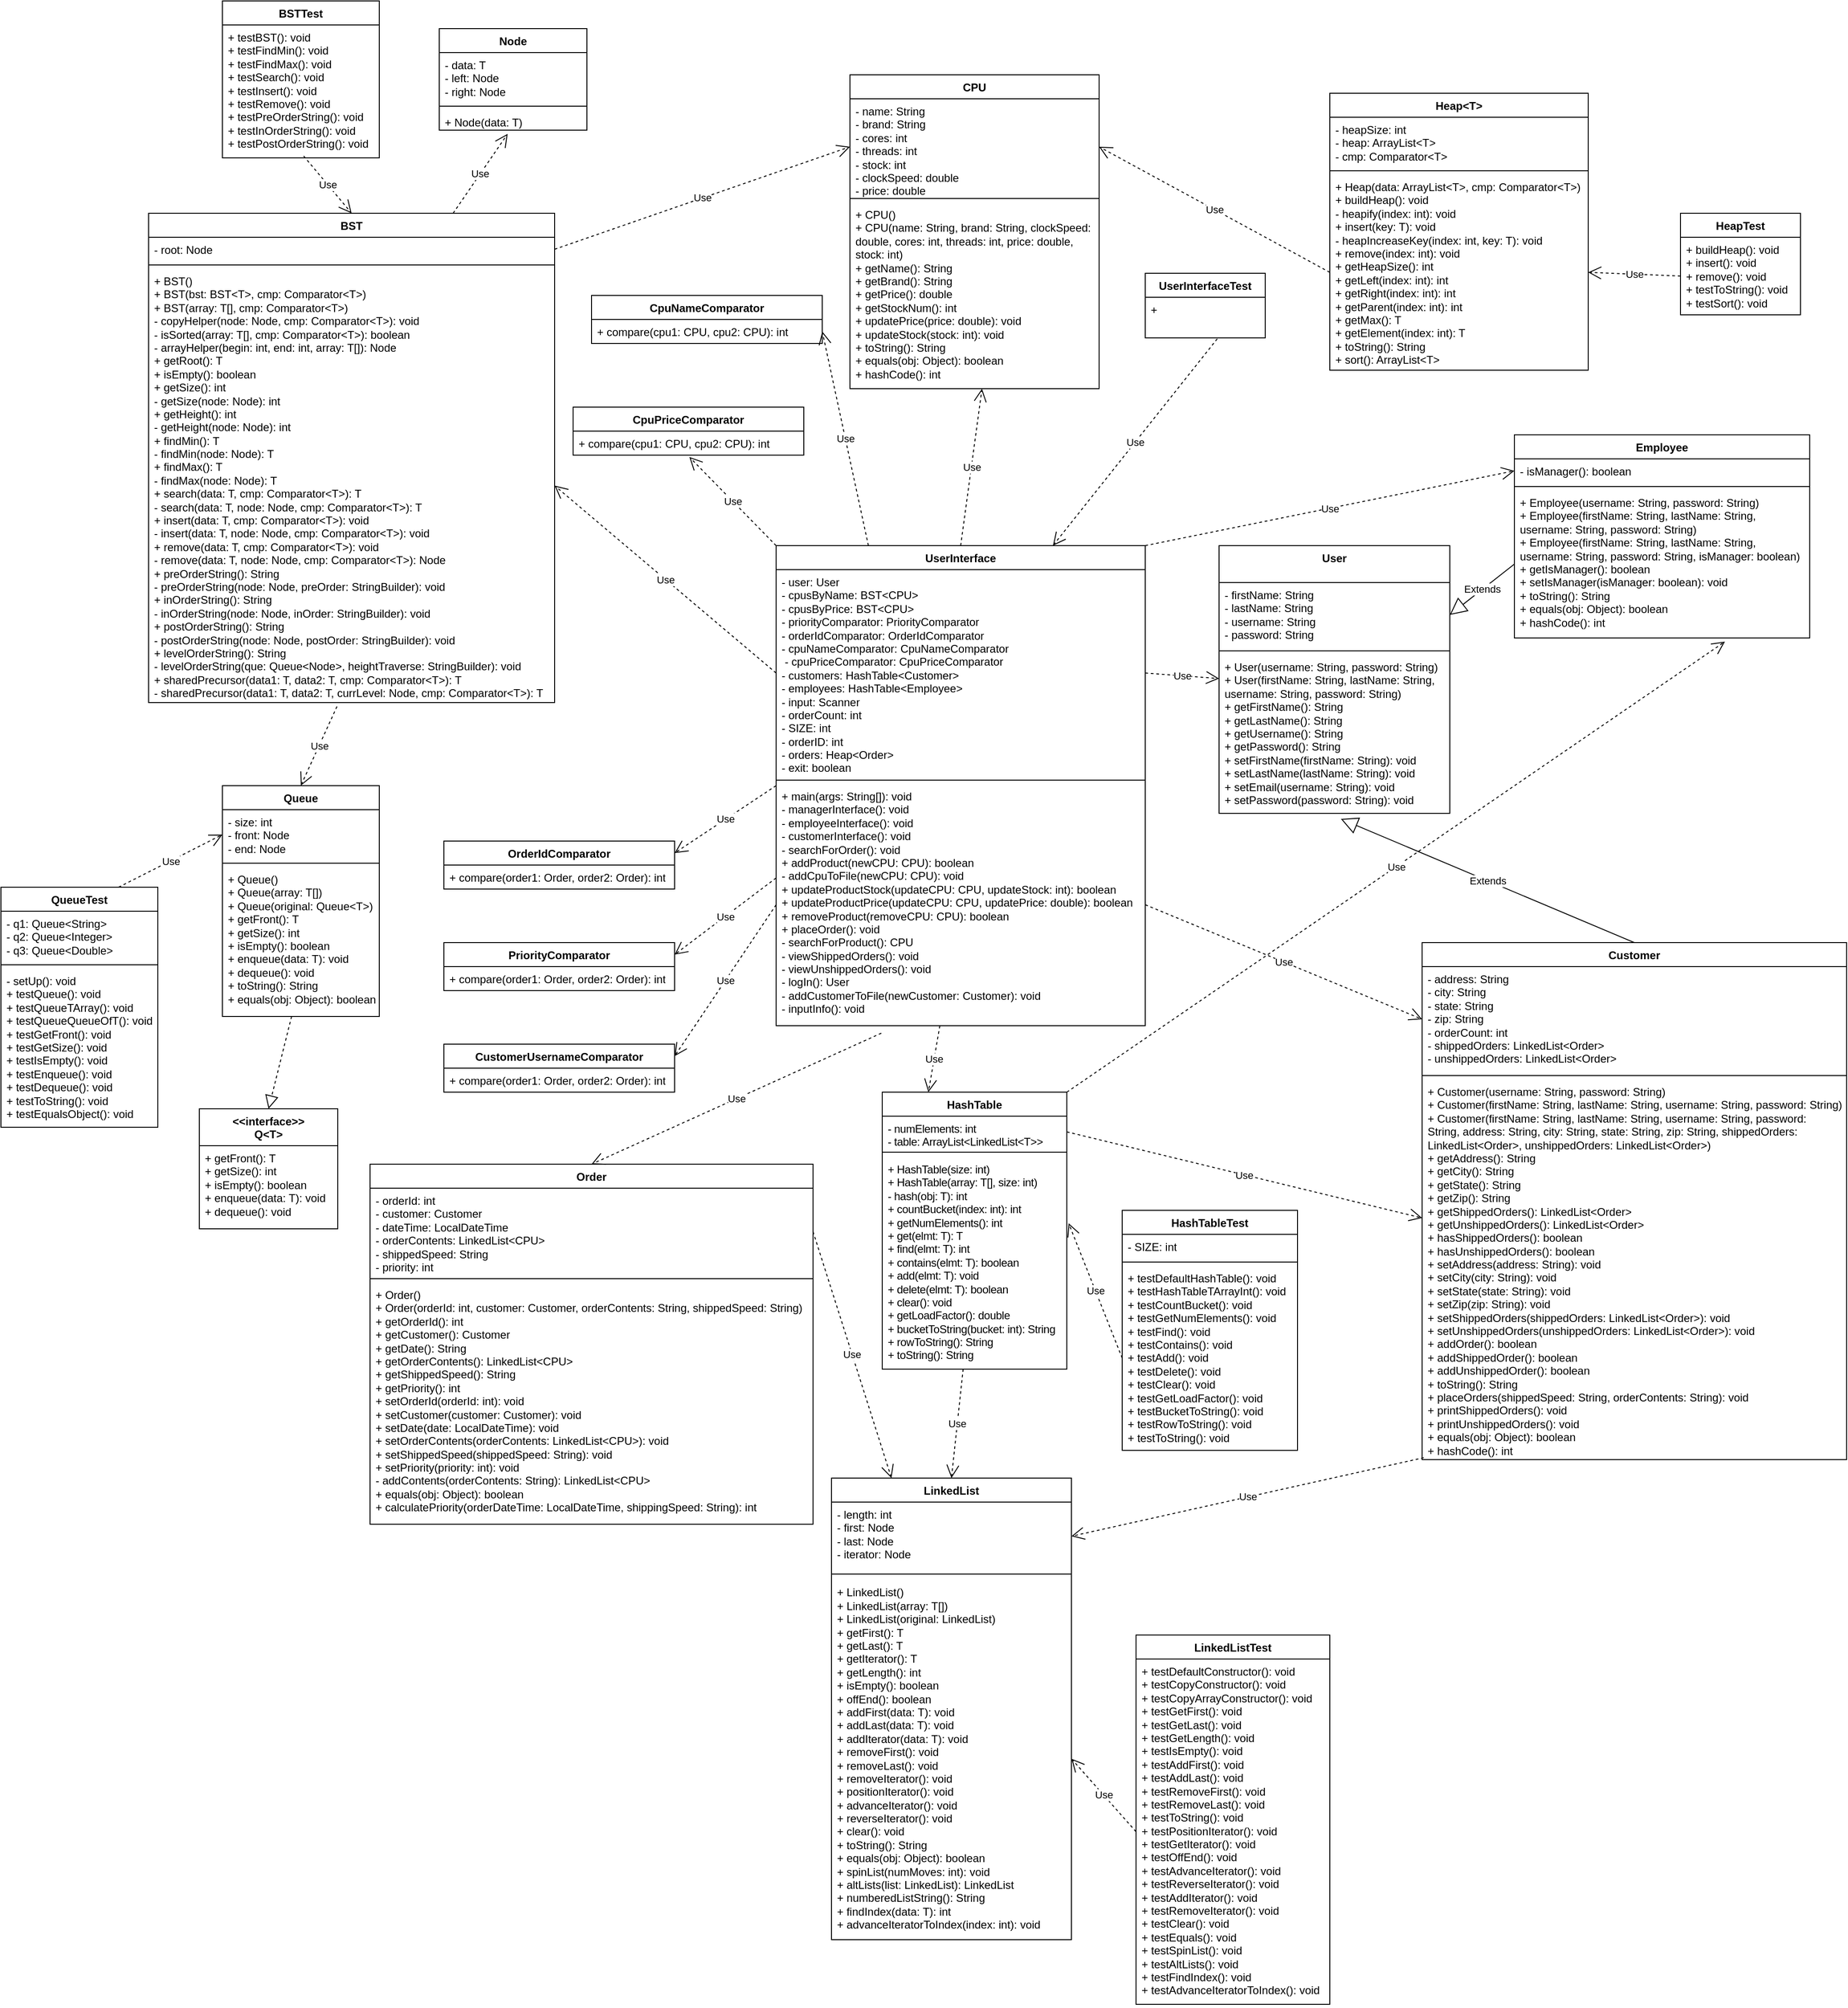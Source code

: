 <mxfile version="24.0.8" type="github">
  <diagram name="Page-1" id="VIbLfAjZlDnv_QIKt-9u">
    <mxGraphModel dx="5048" dy="2452" grid="1" gridSize="10" guides="1" tooltips="1" connect="1" arrows="1" fold="1" page="1" pageScale="1" pageWidth="850" pageHeight="1100" math="0" shadow="0">
      <root>
        <mxCell id="0" />
        <mxCell id="1" parent="0" />
        <mxCell id="pu-xaRb8zsEWkZCLDYAN-13" value="CPU" style="swimlane;fontStyle=1;align=center;verticalAlign=top;childLayout=stackLayout;horizontal=1;startSize=26;horizontalStack=0;resizeParent=1;resizeParentMax=0;resizeLast=0;collapsible=1;marginBottom=0;whiteSpace=wrap;html=1;" parent="1" vertex="1">
          <mxGeometry x="-60" y="-800" width="270" height="340" as="geometry" />
        </mxCell>
        <mxCell id="pu-xaRb8zsEWkZCLDYAN-14" value="&lt;div&gt;- name: String&lt;/div&gt;&lt;div&gt;- brand: String&lt;/div&gt;&lt;div&gt;- cores: int&lt;/div&gt;&lt;div&gt;- threads: int&lt;/div&gt;&lt;div&gt;- stock: int&lt;/div&gt;&lt;div&gt;- clockSpeed: double&lt;/div&gt;&lt;div&gt;- price: double&lt;/div&gt;" style="text;strokeColor=none;fillColor=none;align=left;verticalAlign=top;spacingLeft=4;spacingRight=4;overflow=hidden;rotatable=0;points=[[0,0.5],[1,0.5]];portConstraint=eastwest;whiteSpace=wrap;html=1;" parent="pu-xaRb8zsEWkZCLDYAN-13" vertex="1">
          <mxGeometry y="26" width="270" height="104" as="geometry" />
        </mxCell>
        <mxCell id="pu-xaRb8zsEWkZCLDYAN-15" value="" style="line;strokeWidth=1;fillColor=none;align=left;verticalAlign=middle;spacingTop=-1;spacingLeft=3;spacingRight=3;rotatable=0;labelPosition=right;points=[];portConstraint=eastwest;strokeColor=inherit;" parent="pu-xaRb8zsEWkZCLDYAN-13" vertex="1">
          <mxGeometry y="130" width="270" height="8" as="geometry" />
        </mxCell>
        <mxCell id="pu-xaRb8zsEWkZCLDYAN-16" value="&lt;div&gt;+ CPU()&lt;/div&gt;&lt;div&gt;+ CPU(name: String, brand: String, clockSpeed: double, cores: int, threads: int, price: double, stock: int)&lt;/div&gt;&lt;div&gt;+ getName(): String&lt;/div&gt;&lt;div&gt;+ getBrand(): String&lt;/div&gt;&lt;div&gt;+ getPrice(): double&lt;/div&gt;&lt;div&gt;+ getStockNum(): int&lt;/div&gt;&lt;div&gt;&lt;span style=&quot;background-color: initial;&quot;&gt;+ updatePrice(price: double): void&lt;/span&gt;&lt;/div&gt;&lt;div&gt;+ updateStock(stock: int): void&lt;/div&gt;&lt;div&gt;+ toString(): String&lt;/div&gt;&lt;div&gt;+ equals(obj: Object): boolean&lt;/div&gt;&lt;div&gt;+ hashCode(): int&lt;/div&gt;" style="text;strokeColor=none;fillColor=none;align=left;verticalAlign=top;spacingLeft=4;spacingRight=4;overflow=hidden;rotatable=0;points=[[0,0.5],[1,0.5]];portConstraint=eastwest;whiteSpace=wrap;html=1;" parent="pu-xaRb8zsEWkZCLDYAN-13" vertex="1">
          <mxGeometry y="138" width="270" height="202" as="geometry" />
        </mxCell>
        <mxCell id="pu-xaRb8zsEWkZCLDYAN-17" value="Customer" style="swimlane;fontStyle=1;align=center;verticalAlign=top;childLayout=stackLayout;horizontal=1;startSize=26;horizontalStack=0;resizeParent=1;resizeParentMax=0;resizeLast=0;collapsible=1;marginBottom=0;whiteSpace=wrap;html=1;" parent="1" vertex="1">
          <mxGeometry x="560" y="140" width="460" height="560" as="geometry" />
        </mxCell>
        <mxCell id="pu-xaRb8zsEWkZCLDYAN-18" value="&lt;div&gt;&lt;div&gt;&lt;div&gt;- address: String&lt;/div&gt;&lt;div&gt;- city: String&lt;/div&gt;&lt;div&gt;- state: String&lt;/div&gt;&lt;div&gt;- zip: String&lt;/div&gt;&lt;div&gt;- orderCount: int&lt;/div&gt;&lt;div&gt;- shippedOrders: LinkedList&amp;lt;Order&amp;gt;&lt;/div&gt;&lt;div&gt;- unshippedOrders: LinkedList&amp;lt;Order&amp;gt;&lt;/div&gt;&lt;/div&gt;&lt;/div&gt;" style="text;strokeColor=none;fillColor=none;align=left;verticalAlign=top;spacingLeft=4;spacingRight=4;overflow=hidden;rotatable=0;points=[[0,0.5],[1,0.5]];portConstraint=eastwest;whiteSpace=wrap;html=1;" parent="pu-xaRb8zsEWkZCLDYAN-17" vertex="1">
          <mxGeometry y="26" width="460" height="114" as="geometry" />
        </mxCell>
        <mxCell id="pu-xaRb8zsEWkZCLDYAN-19" value="" style="line;strokeWidth=1;fillColor=none;align=left;verticalAlign=middle;spacingTop=-1;spacingLeft=3;spacingRight=3;rotatable=0;labelPosition=right;points=[];portConstraint=eastwest;strokeColor=inherit;" parent="pu-xaRb8zsEWkZCLDYAN-17" vertex="1">
          <mxGeometry y="140" width="460" height="8" as="geometry" />
        </mxCell>
        <mxCell id="pu-xaRb8zsEWkZCLDYAN-20" value="&lt;div&gt;+ Customer(username: String, password: String)&lt;/div&gt;&lt;div&gt;+ Customer(firstName: String, lastName: String, username: String, password: String)&lt;/div&gt;&lt;div&gt;+ Customer(firstName: String, lastName: String, username: String, password: String,&amp;nbsp;&lt;span style=&quot;background-color: initial;&quot;&gt;address: String, city: String, state: String, zip: String,&amp;nbsp;&lt;/span&gt;&lt;span style=&quot;background-color: initial;&quot;&gt;shippedOrders: LinkedList&amp;lt;Order&amp;gt;, unshippedOrders: LinkedList&amp;lt;Order&amp;gt;)&lt;/span&gt;&lt;/div&gt;&lt;div&gt;&lt;span style=&quot;background-color: initial;&quot;&gt;+ getAddress(): String&lt;/span&gt;&lt;/div&gt;&lt;div&gt;&lt;span style=&quot;background-color: initial;&quot;&gt;+ getCity(): String&lt;/span&gt;&lt;/div&gt;&lt;div&gt;+ getState(): String&lt;/div&gt;&lt;div&gt;+ getZip(): String&lt;/div&gt;&lt;div&gt;+ getShippedOrders(): LinkedList&amp;lt;Order&amp;gt;&lt;/div&gt;&lt;div&gt;+ getUnshippedOrders(): LinkedList&amp;lt;Order&amp;gt;&lt;/div&gt;&lt;div&gt;+ hasShippedOrders(): boolean&lt;/div&gt;&lt;div&gt;+ hasUnshippedOrders(): boolean&lt;/div&gt;&lt;div&gt;&lt;span style=&quot;background-color: initial;&quot;&gt;+ setAddress(address: String): void&lt;/span&gt;&lt;/div&gt;&lt;div&gt;+ setCity(city: String): void&lt;/div&gt;&lt;div&gt;+ setState(state: String): void&lt;/div&gt;&lt;div&gt;+ setZip(zip: String): void&lt;/div&gt;&lt;div&gt;+ setShippedOrders(shippedOrders: LinkedList&amp;lt;Order&amp;gt;): void&lt;/div&gt;&lt;div&gt;+ setUnshippedOrders(unshippedOrders: LinkedList&amp;lt;Order&amp;gt;): void&lt;/div&gt;&lt;div&gt;+ addOrder(): boolean&lt;/div&gt;&lt;div&gt;+ addShippedOrder(): boolean&lt;/div&gt;&lt;div&gt;+ addUnshippedOrder(): boolean&lt;/div&gt;&lt;div&gt;&lt;span style=&quot;background-color: initial;&quot;&gt;+ toString(): String&lt;/span&gt;&lt;/div&gt;&lt;div&gt;+ placeOrders(shippedSpeed: String, orderContents: String): void&amp;nbsp;&lt;/div&gt;&lt;div&gt;&lt;span style=&quot;background-color: initial;&quot;&gt;+ printShippedOrders(): void&lt;/span&gt;&lt;/div&gt;&lt;div&gt;+ printUnshippedOrders(): void&lt;/div&gt;&lt;div&gt;+ equals(obj: Object): boolean&lt;/div&gt;&lt;div&gt;+ hashCode(): int&lt;/div&gt;" style="text;strokeColor=none;fillColor=none;align=left;verticalAlign=top;spacingLeft=4;spacingRight=4;overflow=hidden;rotatable=0;points=[[0,0.5],[1,0.5]];portConstraint=eastwest;whiteSpace=wrap;html=1;" parent="pu-xaRb8zsEWkZCLDYAN-17" vertex="1">
          <mxGeometry y="148" width="460" height="412" as="geometry" />
        </mxCell>
        <mxCell id="pu-xaRb8zsEWkZCLDYAN-25" value="Employee" style="swimlane;fontStyle=1;align=center;verticalAlign=top;childLayout=stackLayout;horizontal=1;startSize=26;horizontalStack=0;resizeParent=1;resizeParentMax=0;resizeLast=0;collapsible=1;marginBottom=0;whiteSpace=wrap;html=1;" parent="1" vertex="1">
          <mxGeometry x="660" y="-410" width="320" height="220" as="geometry" />
        </mxCell>
        <mxCell id="pu-xaRb8zsEWkZCLDYAN-26" value="- isManager(): boolean" style="text;strokeColor=none;fillColor=none;align=left;verticalAlign=top;spacingLeft=4;spacingRight=4;overflow=hidden;rotatable=0;points=[[0,0.5],[1,0.5]];portConstraint=eastwest;whiteSpace=wrap;html=1;" parent="pu-xaRb8zsEWkZCLDYAN-25" vertex="1">
          <mxGeometry y="26" width="320" height="26" as="geometry" />
        </mxCell>
        <mxCell id="pu-xaRb8zsEWkZCLDYAN-27" value="" style="line;strokeWidth=1;fillColor=none;align=left;verticalAlign=middle;spacingTop=-1;spacingLeft=3;spacingRight=3;rotatable=0;labelPosition=right;points=[];portConstraint=eastwest;strokeColor=inherit;" parent="pu-xaRb8zsEWkZCLDYAN-25" vertex="1">
          <mxGeometry y="52" width="320" height="8" as="geometry" />
        </mxCell>
        <mxCell id="pu-xaRb8zsEWkZCLDYAN-28" value="&lt;div&gt;+ Employee(username: String, password: String)&lt;/div&gt;&lt;div&gt;+ Employee(firstName: String, lastName: String, username: String, password: String)&lt;/div&gt;&lt;div&gt;+ Employee(firstName: String, lastName: String, username: String, password: String, isManager: boolean)&lt;/div&gt;&lt;div&gt;+ getIsManager(): boolean&lt;/div&gt;&lt;div&gt;+ setIsManager(isManager: boolean): void&lt;/div&gt;&lt;div&gt;+ toString(): String&lt;/div&gt;&lt;div&gt;+ equals(obj: Object): boolean&lt;/div&gt;&lt;div&gt;+ hashCode(): int&lt;/div&gt;" style="text;strokeColor=none;fillColor=none;align=left;verticalAlign=top;spacingLeft=4;spacingRight=4;overflow=hidden;rotatable=0;points=[[0,0.5],[1,0.5]];portConstraint=eastwest;whiteSpace=wrap;html=1;" parent="pu-xaRb8zsEWkZCLDYAN-25" vertex="1">
          <mxGeometry y="60" width="320" height="160" as="geometry" />
        </mxCell>
        <mxCell id="pu-xaRb8zsEWkZCLDYAN-33" value="HashTable" style="swimlane;fontStyle=1;align=center;verticalAlign=top;childLayout=stackLayout;horizontal=1;startSize=26;horizontalStack=0;resizeParent=1;resizeParentMax=0;resizeLast=0;collapsible=1;marginBottom=0;whiteSpace=wrap;html=1;" parent="1" vertex="1">
          <mxGeometry x="-25" y="302" width="200" height="300" as="geometry" />
        </mxCell>
        <mxCell id="pu-xaRb8zsEWkZCLDYAN-34" value="&lt;font style=&quot;font-size: 12px;&quot; face=&quot;Helvetica&quot;&gt;&lt;span style=&quot;letter-spacing: -0.24px; white-space: pre;&quot;&gt;- numElements: int               &lt;br&gt;&lt;/span&gt;&lt;span style=&quot;letter-spacing: -0.24px; white-space: pre;&quot;&gt;- table: ArrayList&amp;lt;LinkedList&amp;lt;T&amp;gt;&amp;gt;&lt;/span&gt;&lt;/font&gt;" style="text;strokeColor=none;fillColor=none;align=left;verticalAlign=top;spacingLeft=4;spacingRight=4;overflow=hidden;rotatable=0;points=[[0,0.5],[1,0.5]];portConstraint=eastwest;whiteSpace=wrap;html=1;" parent="pu-xaRb8zsEWkZCLDYAN-33" vertex="1">
          <mxGeometry y="26" width="200" height="34" as="geometry" />
        </mxCell>
        <mxCell id="pu-xaRb8zsEWkZCLDYAN-35" value="" style="line;strokeWidth=1;fillColor=none;align=left;verticalAlign=middle;spacingTop=-1;spacingLeft=3;spacingRight=3;rotatable=0;labelPosition=right;points=[];portConstraint=eastwest;strokeColor=inherit;" parent="pu-xaRb8zsEWkZCLDYAN-33" vertex="1">
          <mxGeometry y="60" width="200" height="10" as="geometry" />
        </mxCell>
        <mxCell id="pu-xaRb8zsEWkZCLDYAN-36" value="&lt;span style=&quot;letter-spacing: -0.24px; white-space: pre;&quot;&gt;+ HashTable(size: int)&lt;br&gt;+ HashTable(array: T[], size: int)&lt;br&gt;- hash(obj: T): int&lt;br&gt;+ countBucket(index: int): int&lt;br&gt;+ getNumElements(): int&lt;br&gt;+ get(elmt: T): T&lt;br&gt;+ find(elmt: T): int&lt;br&gt;+ contains(elmt: T): boolean&lt;br&gt;+ add(elmt: T): void&lt;br&gt;+ delete(elmt: T): boolean&lt;br&gt;+ clear(): void&lt;br&gt;+ getLoadFactor(): double&lt;br&gt;+ bucketToString(bucket: int): String&lt;br&gt;+ rowToString(): String&lt;br&gt;+ toString(): String&lt;/span&gt;" style="text;strokeColor=none;fillColor=none;align=left;verticalAlign=top;spacingLeft=4;spacingRight=4;overflow=hidden;rotatable=0;points=[[0,0.5],[1,0.5]];portConstraint=eastwest;whiteSpace=wrap;html=1;" parent="pu-xaRb8zsEWkZCLDYAN-33" vertex="1">
          <mxGeometry y="70" width="200" height="230" as="geometry" />
        </mxCell>
        <mxCell id="pu-xaRb8zsEWkZCLDYAN-37" value="BST" style="swimlane;fontStyle=1;align=center;verticalAlign=top;childLayout=stackLayout;horizontal=1;startSize=26;horizontalStack=0;resizeParent=1;resizeParentMax=0;resizeLast=0;collapsible=1;marginBottom=0;whiteSpace=wrap;html=1;" parent="1" vertex="1">
          <mxGeometry x="-820" y="-650" width="440" height="530" as="geometry" />
        </mxCell>
        <mxCell id="pu-xaRb8zsEWkZCLDYAN-38" value="&lt;span style=&quot;white-space: pre; background-color: rgb(255, 255, 255);&quot;&gt;&lt;font style=&quot;font-size: 12px;&quot; face=&quot;Helvetica&quot;&gt;- root: Node&lt;/font&gt;&lt;/span&gt;" style="text;strokeColor=none;fillColor=none;align=left;verticalAlign=top;spacingLeft=4;spacingRight=4;overflow=hidden;rotatable=0;points=[[0,0.5],[1,0.5]];portConstraint=eastwest;whiteSpace=wrap;html=1;" parent="pu-xaRb8zsEWkZCLDYAN-37" vertex="1">
          <mxGeometry y="26" width="440" height="26" as="geometry" />
        </mxCell>
        <mxCell id="pu-xaRb8zsEWkZCLDYAN-39" value="" style="line;strokeWidth=1;fillColor=none;align=left;verticalAlign=middle;spacingTop=-1;spacingLeft=3;spacingRight=3;rotatable=0;labelPosition=right;points=[];portConstraint=eastwest;strokeColor=inherit;" parent="pu-xaRb8zsEWkZCLDYAN-37" vertex="1">
          <mxGeometry y="52" width="440" height="8" as="geometry" />
        </mxCell>
        <mxCell id="pu-xaRb8zsEWkZCLDYAN-40" value="&lt;span style=&quot;white-space: pre;&quot;&gt;+ BST()&lt;br&gt;+ BST(bst: BST&amp;lt;T&amp;gt;, cmp: Comparator&amp;lt;T&amp;gt;)&lt;br&gt;+ BST(array: T[], cmp: Comparator&amp;lt;T&amp;gt;)&lt;br&gt;- copyHelper(node: Node, cmp: Comparator&amp;lt;T&amp;gt;): void&lt;br&gt;- isSorted(array: T[], cmp: Comparator&amp;lt;T&amp;gt;): boolean&lt;br&gt;- arrayHelper(begin: int, end: int, array: T[]): Node&lt;br&gt;+ getRoot(): T&lt;br&gt;+ isEmpty(): boolean&lt;br&gt;+ getSize(): int&lt;br&gt;- getSize(node: Node): int&lt;br&gt;+ getHeight(): int&lt;br&gt;- getHeight(node: Node): int&lt;br&gt;+ findMin(): T&lt;br&gt;- findMin(node: Node): T&lt;br&gt;+ findMax(): T&lt;br&gt;- findMax(node: Node): T&lt;br&gt;+ search(data: T, cmp: Comparator&amp;lt;T&amp;gt;): T&lt;br&gt;- search(data: T, node: Node, cmp: Comparator&amp;lt;T&amp;gt;): T&lt;br&gt;+ insert(data: T, cmp: Comparator&amp;lt;T&amp;gt;): void&lt;/span&gt;&lt;div&gt;&lt;span style=&quot;white-space: pre;&quot;&gt;- insert(data: T, node: Node, cmp: Comparator&amp;lt;T&amp;gt;): void&lt;br&gt;+ remove(data: T, cmp: Comparator&amp;lt;T&amp;gt;): void&lt;br&gt;- remove(data: T, node: Node, cmp: Comparator&amp;lt;T&amp;gt;): Node&lt;br&gt;+ preOrderString(): String&lt;br&gt;- preOrderString(node: Node, preOrder: StringBuilder): void&lt;br&gt;+ inOrderString(): String&lt;br&gt;- inOrderString(node: Node, inOrder: StringBuilder): void&lt;br&gt;+ postOrderString(): String&lt;br&gt;- postOrderString(node: Node, postOrder: StringBuilder): void&lt;br&gt;+ levelOrderString(): String&lt;br&gt;- levelOrderString(que: Queue&amp;lt;Node&amp;gt;, heightTraverse: StringBuilder): void&lt;br&gt;+ sharedPrecursor(data1: T, data2: T, cmp: Comparator&amp;lt;T&amp;gt;): T&lt;br&gt;- sharedPrecursor(data1: T, data2: T, currLevel: Node, cmp: Comparator&amp;lt;T&amp;gt;): T&lt;/span&gt;&lt;/div&gt;" style="text;strokeColor=none;fillColor=none;align=left;verticalAlign=top;spacingLeft=4;spacingRight=4;overflow=hidden;rotatable=0;points=[[0,0.5],[1,0.5]];portConstraint=eastwest;whiteSpace=wrap;html=1;" parent="pu-xaRb8zsEWkZCLDYAN-37" vertex="1">
          <mxGeometry y="60" width="440" height="470" as="geometry" />
        </mxCell>
        <mxCell id="pu-xaRb8zsEWkZCLDYAN-41" value="Heap&amp;lt;T&amp;gt;" style="swimlane;fontStyle=1;align=center;verticalAlign=top;childLayout=stackLayout;horizontal=1;startSize=26;horizontalStack=0;resizeParent=1;resizeParentMax=0;resizeLast=0;collapsible=1;marginBottom=0;whiteSpace=wrap;html=1;" parent="1" vertex="1">
          <mxGeometry x="460" y="-780" width="280" height="300" as="geometry" />
        </mxCell>
        <mxCell id="pu-xaRb8zsEWkZCLDYAN-42" value="&lt;div&gt;- heapSize: int&lt;/div&gt;&lt;div&gt;- heap: ArrayList&amp;lt;T&amp;gt;&lt;/div&gt;&lt;div&gt;- cmp: Comparator&amp;lt;T&amp;gt;&lt;/div&gt;" style="text;strokeColor=none;fillColor=none;align=left;verticalAlign=top;spacingLeft=4;spacingRight=4;overflow=hidden;rotatable=0;points=[[0,0.5],[1,0.5]];portConstraint=eastwest;whiteSpace=wrap;html=1;" parent="pu-xaRb8zsEWkZCLDYAN-41" vertex="1">
          <mxGeometry y="26" width="280" height="54" as="geometry" />
        </mxCell>
        <mxCell id="pu-xaRb8zsEWkZCLDYAN-43" value="" style="line;strokeWidth=1;fillColor=none;align=left;verticalAlign=middle;spacingTop=-1;spacingLeft=3;spacingRight=3;rotatable=0;labelPosition=right;points=[];portConstraint=eastwest;strokeColor=inherit;" parent="pu-xaRb8zsEWkZCLDYAN-41" vertex="1">
          <mxGeometry y="80" width="280" height="8" as="geometry" />
        </mxCell>
        <mxCell id="pu-xaRb8zsEWkZCLDYAN-44" value="&lt;div&gt;+ Heap(data: ArrayList&amp;lt;T&amp;gt;, cmp: Comparator&amp;lt;T&amp;gt;)&lt;/div&gt;&lt;div&gt;+ buildHeap(): void&lt;/div&gt;&lt;div&gt;- heapify(index: int): void&lt;/div&gt;&lt;div&gt;+ insert(key: T): void&lt;/div&gt;&lt;div&gt;- heapIncreaseKey(index: int, key: T): void&lt;/div&gt;&lt;div&gt;+ remove(index: int): void&lt;/div&gt;&lt;div&gt;+ getHeapSize(): int&lt;/div&gt;&lt;div&gt;+ getLeft(index: int): int&lt;/div&gt;&lt;div&gt;+ getRight(index: int): int&lt;/div&gt;&lt;div&gt;+ getParent(index: int): int&lt;/div&gt;&lt;div&gt;+ getMax(): T&lt;/div&gt;&lt;div&gt;+ getElement(index: int): T&lt;/div&gt;&lt;div&gt;+ toString(): String&lt;/div&gt;&lt;div&gt;+ sort(): ArrayList&amp;lt;T&amp;gt;&lt;/div&gt;" style="text;strokeColor=none;fillColor=none;align=left;verticalAlign=top;spacingLeft=4;spacingRight=4;overflow=hidden;rotatable=0;points=[[0,0.5],[1,0.5]];portConstraint=eastwest;whiteSpace=wrap;html=1;" parent="pu-xaRb8zsEWkZCLDYAN-41" vertex="1">
          <mxGeometry y="88" width="280" height="212" as="geometry" />
        </mxCell>
        <mxCell id="pu-xaRb8zsEWkZCLDYAN-45" value="Order" style="swimlane;fontStyle=1;align=center;verticalAlign=top;childLayout=stackLayout;horizontal=1;startSize=26;horizontalStack=0;resizeParent=1;resizeParentMax=0;resizeLast=0;collapsible=1;marginBottom=0;whiteSpace=wrap;html=1;" parent="1" vertex="1">
          <mxGeometry x="-580" y="380" width="480" height="390" as="geometry" />
        </mxCell>
        <mxCell id="pu-xaRb8zsEWkZCLDYAN-46" value="&lt;div&gt;- orderId: int&lt;/div&gt;&lt;div&gt;- customer: Customer&lt;/div&gt;&lt;div&gt;&lt;span style=&quot;background-color: initial;&quot;&gt;- dateTime: LocalDateTime&lt;/span&gt;&lt;/div&gt;&lt;div&gt;&lt;span style=&quot;background-color: initial;&quot;&gt;- orderContents: LinkedList&amp;lt;CPU&amp;gt;&lt;/span&gt;&lt;/div&gt;&lt;div&gt;- shippedSpeed: String&lt;/div&gt;&lt;div&gt;- priority: int&lt;/div&gt;" style="text;strokeColor=none;fillColor=none;align=left;verticalAlign=top;spacingLeft=4;spacingRight=4;overflow=hidden;rotatable=0;points=[[0,0.5],[1,0.5]];portConstraint=eastwest;whiteSpace=wrap;html=1;" parent="pu-xaRb8zsEWkZCLDYAN-45" vertex="1">
          <mxGeometry y="26" width="480" height="94" as="geometry" />
        </mxCell>
        <mxCell id="pu-xaRb8zsEWkZCLDYAN-47" value="" style="line;strokeWidth=1;fillColor=none;align=left;verticalAlign=middle;spacingTop=-1;spacingLeft=3;spacingRight=3;rotatable=0;labelPosition=right;points=[];portConstraint=eastwest;strokeColor=inherit;" parent="pu-xaRb8zsEWkZCLDYAN-45" vertex="1">
          <mxGeometry y="120" width="480" height="8" as="geometry" />
        </mxCell>
        <mxCell id="pu-xaRb8zsEWkZCLDYAN-48" value="&lt;div&gt;+ Order()&lt;/div&gt;&lt;div&gt;+ Order(orderId: int, customer: Customer, orderContents: String, shippedSpeed: String)&lt;/div&gt;&lt;div&gt;+ getOrderId(): int&lt;/div&gt;&lt;div&gt;+ getCustomer(): Customer&lt;/div&gt;&lt;div&gt;+ getDate(): String&lt;/div&gt;&lt;div&gt;+ getOrderContents(): LinkedList&amp;lt;CPU&amp;gt;&lt;/div&gt;&lt;div&gt;+ getShippedSpeed(): String&lt;/div&gt;&lt;div&gt;+ getPriority(): int&lt;/div&gt;&lt;div&gt;+ setOrderId(orderId: int): void&lt;/div&gt;&lt;div&gt;+ setCustomer(customer: Customer): void&lt;/div&gt;&lt;div&gt;+ setDate(date: LocalDateTime): void&lt;/div&gt;&lt;div&gt;+ setOrderContents(orderContents: LinkedList&amp;lt;CPU&amp;gt;): void&lt;/div&gt;&lt;div&gt;+ setShippedSpeed(shippedSpeed: String): void&lt;/div&gt;&lt;div&gt;+ setPriority(priority: int): void&lt;/div&gt;&lt;div&gt;- addContents(orderContents: String): LinkedList&amp;lt;CPU&amp;gt;&lt;/div&gt;&lt;div&gt;+ equals(obj: Object): boolean&lt;/div&gt;&lt;div&gt;+ calculatePriority(orderDateTime: LocalDateTime, shippingSpeed: String): int&lt;/div&gt;" style="text;strokeColor=none;fillColor=none;align=left;verticalAlign=top;spacingLeft=4;spacingRight=4;overflow=hidden;rotatable=0;points=[[0,0.5],[1,0.5]];portConstraint=eastwest;whiteSpace=wrap;html=1;" parent="pu-xaRb8zsEWkZCLDYAN-45" vertex="1">
          <mxGeometry y="128" width="480" height="262" as="geometry" />
        </mxCell>
        <mxCell id="YFtOszascWvnbYzOr4F5-1" value="LinkedList" style="swimlane;fontStyle=1;align=center;verticalAlign=top;childLayout=stackLayout;horizontal=1;startSize=26;horizontalStack=0;resizeParent=1;resizeParentMax=0;resizeLast=0;collapsible=1;marginBottom=0;whiteSpace=wrap;html=1;" parent="1" vertex="1">
          <mxGeometry x="-80" y="720" width="260" height="500" as="geometry" />
        </mxCell>
        <mxCell id="YFtOszascWvnbYzOr4F5-2" value="- length: int&lt;div&gt;- first: Node&lt;/div&gt;&lt;div&gt;- last: Node&lt;/div&gt;&lt;div&gt;- iterator: Node&lt;/div&gt;" style="text;strokeColor=none;fillColor=none;align=left;verticalAlign=top;spacingLeft=4;spacingRight=4;overflow=hidden;rotatable=0;points=[[0,0.5],[1,0.5]];portConstraint=eastwest;whiteSpace=wrap;html=1;" parent="YFtOszascWvnbYzOr4F5-1" vertex="1">
          <mxGeometry y="26" width="260" height="74" as="geometry" />
        </mxCell>
        <mxCell id="YFtOszascWvnbYzOr4F5-3" value="" style="line;strokeWidth=1;fillColor=none;align=left;verticalAlign=middle;spacingTop=-1;spacingLeft=3;spacingRight=3;rotatable=0;labelPosition=right;points=[];portConstraint=eastwest;strokeColor=inherit;" parent="YFtOszascWvnbYzOr4F5-1" vertex="1">
          <mxGeometry y="100" width="260" height="8" as="geometry" />
        </mxCell>
        <mxCell id="YFtOszascWvnbYzOr4F5-4" value="+ LinkedList()&lt;div&gt;+ LinkedList(array: T[])&lt;/div&gt;&lt;div&gt;+ LinkedList(original: LinkedList)&lt;/div&gt;&lt;div&gt;+ getFirst(): T&lt;/div&gt;&lt;div&gt;+ getLast(): T&lt;/div&gt;&lt;div&gt;+ getIterator(): T&lt;/div&gt;&lt;div&gt;+ getLength(): int&lt;/div&gt;&lt;div&gt;+ isEmpty(): boolean&lt;/div&gt;&lt;div&gt;+ offEnd(): boolean&lt;/div&gt;&lt;div&gt;+ addFirst(data: T): void&lt;/div&gt;&lt;div&gt;+ addLast(data: T): void&lt;/div&gt;&lt;div&gt;+ addIterator(data: T): void&lt;/div&gt;&lt;div&gt;+ removeFirst(): void&lt;/div&gt;&lt;div&gt;+ removeLast(): void&lt;/div&gt;&lt;div&gt;+ removeIterator(): void&lt;/div&gt;&lt;div&gt;+ positionIterator(): void&lt;/div&gt;&lt;div&gt;+ advanceIterator(): void&lt;/div&gt;&lt;div&gt;+ reverseIterator(): void&lt;/div&gt;&lt;div&gt;+ clear(): void&lt;/div&gt;&lt;div&gt;+ toString(): String&lt;/div&gt;&lt;div&gt;+ equals(obj: Object): boolean&lt;/div&gt;&lt;div&gt;+ spinList(numMoves: int): void&lt;/div&gt;&lt;div&gt;+ altLists(list: LinkedList): LinkedList&lt;/div&gt;&lt;div&gt;+ numberedListString(): String&lt;/div&gt;&lt;div&gt;+ findIndex(data: T): int&lt;/div&gt;&lt;div&gt;+ advanceIteratorToIndex(index: int): void&lt;/div&gt;" style="text;strokeColor=none;fillColor=none;align=left;verticalAlign=middle;spacingLeft=4;spacingRight=4;overflow=hidden;rotatable=0;points=[[0,0.5],[1,0.5]];portConstraint=eastwest;whiteSpace=wrap;html=1;" parent="YFtOszascWvnbYzOr4F5-1" vertex="1">
          <mxGeometry y="108" width="260" height="392" as="geometry" />
        </mxCell>
        <mxCell id="GXM9KJ29dInpF0L_MsvS-2" value="Node" style="swimlane;fontStyle=1;align=center;verticalAlign=top;childLayout=stackLayout;horizontal=1;startSize=26;horizontalStack=0;resizeParent=1;resizeParentMax=0;resizeLast=0;collapsible=1;marginBottom=0;whiteSpace=wrap;html=1;" parent="1" vertex="1">
          <mxGeometry x="-505" y="-850" width="160" height="110" as="geometry" />
        </mxCell>
        <mxCell id="GXM9KJ29dInpF0L_MsvS-3" value="- data: T&lt;div&gt;- left: Node&lt;/div&gt;&lt;div&gt;- right: Node&lt;/div&gt;" style="text;strokeColor=none;fillColor=none;align=left;verticalAlign=top;spacingLeft=4;spacingRight=4;overflow=hidden;rotatable=0;points=[[0,0.5],[1,0.5]];portConstraint=eastwest;whiteSpace=wrap;html=1;" parent="GXM9KJ29dInpF0L_MsvS-2" vertex="1">
          <mxGeometry y="26" width="160" height="54" as="geometry" />
        </mxCell>
        <mxCell id="GXM9KJ29dInpF0L_MsvS-4" value="" style="line;strokeWidth=1;fillColor=none;align=left;verticalAlign=middle;spacingTop=-1;spacingLeft=3;spacingRight=3;rotatable=0;labelPosition=right;points=[];portConstraint=eastwest;strokeColor=inherit;" parent="GXM9KJ29dInpF0L_MsvS-2" vertex="1">
          <mxGeometry y="80" width="160" height="8" as="geometry" />
        </mxCell>
        <mxCell id="GXM9KJ29dInpF0L_MsvS-5" value="+ Node(data: T)" style="text;strokeColor=none;fillColor=none;align=left;verticalAlign=top;spacingLeft=4;spacingRight=4;overflow=hidden;rotatable=0;points=[[0,0.5],[1,0.5]];portConstraint=eastwest;whiteSpace=wrap;html=1;" parent="GXM9KJ29dInpF0L_MsvS-2" vertex="1">
          <mxGeometry y="88" width="160" height="22" as="geometry" />
        </mxCell>
        <mxCell id="Vfc2U9rWQ-liJhO9Auyf-9" value="User" style="swimlane;fontStyle=1;align=center;verticalAlign=top;childLayout=stackLayout;horizontal=1;startSize=40;horizontalStack=0;resizeParent=1;resizeParentMax=0;resizeLast=0;collapsible=1;marginBottom=0;whiteSpace=wrap;html=1;" parent="1" vertex="1">
          <mxGeometry x="340" y="-290" width="250" height="290" as="geometry" />
        </mxCell>
        <mxCell id="Vfc2U9rWQ-liJhO9Auyf-10" value="&lt;div&gt;- firstName: String&lt;/div&gt;&lt;div&gt;- lastName: String&lt;/div&gt;&lt;div&gt;- username: String&lt;/div&gt;&lt;div&gt;&lt;span style=&quot;background-color: initial;&quot;&gt;- password: String&lt;/span&gt;&lt;/div&gt;" style="text;strokeColor=none;fillColor=none;align=left;verticalAlign=top;spacingLeft=4;spacingRight=4;overflow=hidden;rotatable=0;points=[[0,0.5],[1,0.5]];portConstraint=eastwest;whiteSpace=wrap;html=1;" parent="Vfc2U9rWQ-liJhO9Auyf-9" vertex="1">
          <mxGeometry y="40" width="250" height="70" as="geometry" />
        </mxCell>
        <mxCell id="Vfc2U9rWQ-liJhO9Auyf-11" value="" style="line;strokeWidth=1;fillColor=none;align=left;verticalAlign=middle;spacingTop=-1;spacingLeft=3;spacingRight=3;rotatable=0;labelPosition=right;points=[];portConstraint=eastwest;strokeColor=inherit;" parent="Vfc2U9rWQ-liJhO9Auyf-9" vertex="1">
          <mxGeometry y="110" width="250" height="8" as="geometry" />
        </mxCell>
        <mxCell id="Vfc2U9rWQ-liJhO9Auyf-12" value="&lt;div&gt;+ User(username: String, password: String)&lt;/div&gt;&lt;div&gt;+ User(firstName: String, lastName: String, username: String, password: String)&lt;/div&gt;&lt;div&gt;+ getFirstName(): String&lt;/div&gt;&lt;div&gt;+ getLastName(): String&lt;/div&gt;&lt;div&gt;+ getUsername(): String&lt;/div&gt;&lt;div&gt;+ getPassword(): String&lt;/div&gt;&lt;div&gt;+ setFirstName(firstName: String): void&lt;/div&gt;&lt;div&gt;+ setLastName(lastName: String): void&lt;/div&gt;&lt;div&gt;+ setEmail(username: String): void&lt;/div&gt;&lt;div&gt;+ setPassword(password: String): void&lt;/div&gt;" style="text;strokeColor=none;fillColor=none;align=left;verticalAlign=top;spacingLeft=4;spacingRight=4;overflow=hidden;rotatable=0;points=[[0,0.5],[1,0.5]];portConstraint=eastwest;whiteSpace=wrap;html=1;" parent="Vfc2U9rWQ-liJhO9Auyf-9" vertex="1">
          <mxGeometry y="118" width="250" height="172" as="geometry" />
        </mxCell>
        <mxCell id="gGKqCEldxYjhQT9R2nt3-6" value="CustomerUsernameComparator" style="swimlane;fontStyle=1;align=center;verticalAlign=top;childLayout=stackLayout;horizontal=1;startSize=26;horizontalStack=0;resizeParent=1;resizeParentMax=0;resizeLast=0;collapsible=1;marginBottom=0;whiteSpace=wrap;html=1;" vertex="1" parent="1">
          <mxGeometry x="-500" y="250" width="250" height="52" as="geometry" />
        </mxCell>
        <mxCell id="gGKqCEldxYjhQT9R2nt3-7" value="+ compare(order1: Order, order2: Order): int" style="text;strokeColor=none;fillColor=none;align=left;verticalAlign=top;spacingLeft=4;spacingRight=4;overflow=hidden;rotatable=0;points=[[0,0.5],[1,0.5]];portConstraint=eastwest;whiteSpace=wrap;html=1;" vertex="1" parent="gGKqCEldxYjhQT9R2nt3-6">
          <mxGeometry y="26" width="250" height="26" as="geometry" />
        </mxCell>
        <mxCell id="gGKqCEldxYjhQT9R2nt3-8" value="PriorityComparator" style="swimlane;fontStyle=1;align=center;verticalAlign=top;childLayout=stackLayout;horizontal=1;startSize=26;horizontalStack=0;resizeParent=1;resizeParentMax=0;resizeLast=0;collapsible=1;marginBottom=0;whiteSpace=wrap;html=1;" vertex="1" parent="1">
          <mxGeometry x="-500" y="140" width="250" height="52" as="geometry" />
        </mxCell>
        <mxCell id="gGKqCEldxYjhQT9R2nt3-9" value="+ compare(order1: Order, order2: Order): int" style="text;strokeColor=none;fillColor=none;align=left;verticalAlign=top;spacingLeft=4;spacingRight=4;overflow=hidden;rotatable=0;points=[[0,0.5],[1,0.5]];portConstraint=eastwest;whiteSpace=wrap;html=1;" vertex="1" parent="gGKqCEldxYjhQT9R2nt3-8">
          <mxGeometry y="26" width="250" height="26" as="geometry" />
        </mxCell>
        <mxCell id="gGKqCEldxYjhQT9R2nt3-10" value="OrderIdComparator" style="swimlane;fontStyle=1;align=center;verticalAlign=top;childLayout=stackLayout;horizontal=1;startSize=26;horizontalStack=0;resizeParent=1;resizeParentMax=0;resizeLast=0;collapsible=1;marginBottom=0;whiteSpace=wrap;html=1;" vertex="1" parent="1">
          <mxGeometry x="-500" y="30" width="250" height="52" as="geometry" />
        </mxCell>
        <mxCell id="gGKqCEldxYjhQT9R2nt3-11" value="+ compare(order1: Order, order2: Order): int" style="text;strokeColor=none;fillColor=none;align=left;verticalAlign=top;spacingLeft=4;spacingRight=4;overflow=hidden;rotatable=0;points=[[0,0.5],[1,0.5]];portConstraint=eastwest;whiteSpace=wrap;html=1;" vertex="1" parent="gGKqCEldxYjhQT9R2nt3-10">
          <mxGeometry y="26" width="250" height="26" as="geometry" />
        </mxCell>
        <mxCell id="gGKqCEldxYjhQT9R2nt3-12" value="BSTTest" style="swimlane;fontStyle=1;align=center;verticalAlign=top;childLayout=stackLayout;horizontal=1;startSize=26;horizontalStack=0;resizeParent=1;resizeParentMax=0;resizeLast=0;collapsible=1;marginBottom=0;whiteSpace=wrap;html=1;" vertex="1" parent="1">
          <mxGeometry x="-740" y="-880" width="170" height="170" as="geometry" />
        </mxCell>
        <mxCell id="gGKqCEldxYjhQT9R2nt3-13" value="&lt;div&gt;+ testBST(): void&lt;/div&gt;&lt;div&gt;+ testFindMin(): void&lt;/div&gt;&lt;div&gt;+ testFindMax(): void&lt;/div&gt;&lt;div&gt;+ testSearch(): void&lt;/div&gt;&lt;div&gt;+ testInsert(): void&lt;/div&gt;&lt;div&gt;+ testRemove(): void&lt;/div&gt;&lt;div&gt;+ testPreOrderString(): void&lt;/div&gt;&lt;div&gt;+ testInOrderString(): void&lt;/div&gt;&lt;div&gt;+ testPostOrderString(): void&lt;/div&gt;" style="text;strokeColor=none;fillColor=none;align=left;verticalAlign=top;spacingLeft=4;spacingRight=4;overflow=hidden;rotatable=0;points=[[0,0.5],[1,0.5]];portConstraint=eastwest;whiteSpace=wrap;html=1;" vertex="1" parent="gGKqCEldxYjhQT9R2nt3-12">
          <mxGeometry y="26" width="170" height="144" as="geometry" />
        </mxCell>
        <mxCell id="gGKqCEldxYjhQT9R2nt3-14" value="CpuNameComparator" style="swimlane;fontStyle=1;align=center;verticalAlign=top;childLayout=stackLayout;horizontal=1;startSize=26;horizontalStack=0;resizeParent=1;resizeParentMax=0;resizeLast=0;collapsible=1;marginBottom=0;whiteSpace=wrap;html=1;" vertex="1" parent="1">
          <mxGeometry x="-340" y="-561" width="250" height="52" as="geometry" />
        </mxCell>
        <mxCell id="gGKqCEldxYjhQT9R2nt3-15" value="+ compare(cpu1: CPU, cpu2: CPU): int" style="text;strokeColor=none;fillColor=none;align=left;verticalAlign=top;spacingLeft=4;spacingRight=4;overflow=hidden;rotatable=0;points=[[0,0.5],[1,0.5]];portConstraint=eastwest;whiteSpace=wrap;html=1;" vertex="1" parent="gGKqCEldxYjhQT9R2nt3-14">
          <mxGeometry y="26" width="250" height="26" as="geometry" />
        </mxCell>
        <mxCell id="gGKqCEldxYjhQT9R2nt3-16" value="CpuPriceComparator" style="swimlane;fontStyle=1;align=center;verticalAlign=top;childLayout=stackLayout;horizontal=1;startSize=26;horizontalStack=0;resizeParent=1;resizeParentMax=0;resizeLast=0;collapsible=1;marginBottom=0;whiteSpace=wrap;html=1;" vertex="1" parent="1">
          <mxGeometry x="-360" y="-440" width="250" height="52" as="geometry" />
        </mxCell>
        <mxCell id="gGKqCEldxYjhQT9R2nt3-17" value="+ compare(cpu1: CPU, cpu2: CPU): int" style="text;strokeColor=none;fillColor=none;align=left;verticalAlign=top;spacingLeft=4;spacingRight=4;overflow=hidden;rotatable=0;points=[[0,0.5],[1,0.5]];portConstraint=eastwest;whiteSpace=wrap;html=1;" vertex="1" parent="gGKqCEldxYjhQT9R2nt3-16">
          <mxGeometry y="26" width="250" height="26" as="geometry" />
        </mxCell>
        <mxCell id="gGKqCEldxYjhQT9R2nt3-18" value="HashTableTest" style="swimlane;fontStyle=1;align=center;verticalAlign=top;childLayout=stackLayout;horizontal=1;startSize=26;horizontalStack=0;resizeParent=1;resizeParentMax=0;resizeLast=0;collapsible=1;marginBottom=0;whiteSpace=wrap;html=1;" vertex="1" parent="1">
          <mxGeometry x="235" y="430" width="190" height="260" as="geometry" />
        </mxCell>
        <mxCell id="gGKqCEldxYjhQT9R2nt3-19" value="- SIZE: int" style="text;strokeColor=none;fillColor=none;align=left;verticalAlign=top;spacingLeft=4;spacingRight=4;overflow=hidden;rotatable=0;points=[[0,0.5],[1,0.5]];portConstraint=eastwest;whiteSpace=wrap;html=1;" vertex="1" parent="gGKqCEldxYjhQT9R2nt3-18">
          <mxGeometry y="26" width="190" height="26" as="geometry" />
        </mxCell>
        <mxCell id="gGKqCEldxYjhQT9R2nt3-20" value="" style="line;strokeWidth=1;fillColor=none;align=left;verticalAlign=middle;spacingTop=-1;spacingLeft=3;spacingRight=3;rotatable=0;labelPosition=right;points=[];portConstraint=eastwest;strokeColor=inherit;" vertex="1" parent="gGKqCEldxYjhQT9R2nt3-18">
          <mxGeometry y="52" width="190" height="8" as="geometry" />
        </mxCell>
        <mxCell id="gGKqCEldxYjhQT9R2nt3-21" value="&lt;div&gt;+ testDefaultHashTable(): void&lt;/div&gt;&lt;div&gt;+ testHashTableTArrayInt(): void&lt;/div&gt;&lt;div&gt;+ testCountBucket(): void&lt;/div&gt;&lt;div&gt;+ testGetNumElements(): void&lt;/div&gt;&lt;div&gt;+ testFind(): void&lt;/div&gt;&lt;div&gt;+ testContains(): void&lt;/div&gt;&lt;div&gt;+ testAdd(): void&lt;/div&gt;&lt;div&gt;+ testDelete(): void&lt;/div&gt;&lt;div&gt;+ testClear(): void&lt;/div&gt;&lt;div&gt;+ testGetLoadFactor(): void&lt;/div&gt;&lt;div&gt;+ testBucketToString(): void&lt;/div&gt;&lt;div&gt;+ testRowToString(): void&lt;/div&gt;&lt;div&gt;+ testToString(): void&lt;/div&gt;" style="text;strokeColor=none;fillColor=none;align=left;verticalAlign=top;spacingLeft=4;spacingRight=4;overflow=hidden;rotatable=0;points=[[0,0.5],[1,0.5]];portConstraint=eastwest;whiteSpace=wrap;html=1;" vertex="1" parent="gGKqCEldxYjhQT9R2nt3-18">
          <mxGeometry y="60" width="190" height="200" as="geometry" />
        </mxCell>
        <mxCell id="gGKqCEldxYjhQT9R2nt3-23" value="HeapTest" style="swimlane;fontStyle=1;align=center;verticalAlign=top;childLayout=stackLayout;horizontal=1;startSize=26;horizontalStack=0;resizeParent=1;resizeParentMax=0;resizeLast=0;collapsible=1;marginBottom=0;whiteSpace=wrap;html=1;" vertex="1" parent="1">
          <mxGeometry x="840" y="-650" width="130" height="110" as="geometry" />
        </mxCell>
        <mxCell id="gGKqCEldxYjhQT9R2nt3-24" value="&lt;div&gt;+ buildHeap(): void&lt;/div&gt;&lt;div&gt;+ insert(): void&lt;/div&gt;&lt;div&gt;+ remove(): void&lt;/div&gt;&lt;div&gt;+ testToString(): void&lt;/div&gt;&lt;div&gt;+ testSort(): void&lt;/div&gt;" style="text;strokeColor=none;fillColor=none;align=left;verticalAlign=top;spacingLeft=4;spacingRight=4;overflow=hidden;rotatable=0;points=[[0,0.5],[1,0.5]];portConstraint=eastwest;whiteSpace=wrap;html=1;" vertex="1" parent="gGKqCEldxYjhQT9R2nt3-23">
          <mxGeometry y="26" width="130" height="84" as="geometry" />
        </mxCell>
        <mxCell id="gGKqCEldxYjhQT9R2nt3-25" value="Queue" style="swimlane;fontStyle=1;align=center;verticalAlign=top;childLayout=stackLayout;horizontal=1;startSize=26;horizontalStack=0;resizeParent=1;resizeParentMax=0;resizeLast=0;collapsible=1;marginBottom=0;whiteSpace=wrap;html=1;" vertex="1" parent="1">
          <mxGeometry x="-740" y="-30" width="170" height="250" as="geometry" />
        </mxCell>
        <mxCell id="gGKqCEldxYjhQT9R2nt3-26" value="&lt;span style=&quot;border: 0px solid rgb(227, 227, 227); box-sizing: border-box; --tw-border-spacing-x: 0; --tw-border-spacing-y: 0; --tw-translate-x: 0; --tw-translate-y: 0; --tw-rotate: 0; --tw-skew-x: 0; --tw-skew-y: 0; --tw-scale-x: 1; --tw-scale-y: 1; --tw-pan-x: ; --tw-pan-y: ; --tw-pinch-zoom: ; --tw-scroll-snap-strictness: proximity; --tw-gradient-from-position: ; --tw-gradient-via-position: ; --tw-gradient-to-position: ; --tw-ordinal: ; --tw-slashed-zero: ; --tw-numeric-figure: ; --tw-numeric-spacing: ; --tw-numeric-fraction: ; --tw-ring-inset: ; --tw-ring-offset-width: 0px; --tw-ring-offset-color: #fff; --tw-ring-color: rgba(69,89,164,.5); --tw-ring-offset-shadow: 0 0 transparent; --tw-ring-shadow: 0 0 transparent; --tw-shadow: 0 0 transparent; --tw-shadow-colored: 0 0 transparent; --tw-blur: ; --tw-brightness: ; --tw-contrast: ; --tw-grayscale: ; --tw-hue-rotate: ; --tw-invert: ; --tw-saturate: ; --tw-sepia: ; --tw-drop-shadow: ; --tw-backdrop-blur: ; --tw-backdrop-brightness: ; --tw-backdrop-contrast: ; --tw-backdrop-grayscale: ; --tw-backdrop-hue-rotate: ; --tw-backdrop-invert: ; --tw-backdrop-opacity: ; --tw-backdrop-saturate: ; --tw-backdrop-sepia: ; white-space: pre;&quot; class=&quot;hljs-deletion&quot;&gt;- size: int&lt;/span&gt;&lt;span style=&quot;white-space: pre;&quot;&gt;&lt;br&gt;&lt;/span&gt;&lt;span style=&quot;border: 0px solid rgb(227, 227, 227); box-sizing: border-box; --tw-border-spacing-x: 0; --tw-border-spacing-y: 0; --tw-translate-x: 0; --tw-translate-y: 0; --tw-rotate: 0; --tw-skew-x: 0; --tw-skew-y: 0; --tw-scale-x: 1; --tw-scale-y: 1; --tw-pan-x: ; --tw-pan-y: ; --tw-pinch-zoom: ; --tw-scroll-snap-strictness: proximity; --tw-gradient-from-position: ; --tw-gradient-via-position: ; --tw-gradient-to-position: ; --tw-ordinal: ; --tw-slashed-zero: ; --tw-numeric-figure: ; --tw-numeric-spacing: ; --tw-numeric-fraction: ; --tw-ring-inset: ; --tw-ring-offset-width: 0px; --tw-ring-offset-color: #fff; --tw-ring-color: rgba(69,89,164,.5); --tw-ring-offset-shadow: 0 0 transparent; --tw-ring-shadow: 0 0 transparent; --tw-shadow: 0 0 transparent; --tw-shadow-colored: 0 0 transparent; --tw-blur: ; --tw-brightness: ; --tw-contrast: ; --tw-grayscale: ; --tw-hue-rotate: ; --tw-invert: ; --tw-saturate: ; --tw-sepia: ; --tw-drop-shadow: ; --tw-backdrop-blur: ; --tw-backdrop-brightness: ; --tw-backdrop-contrast: ; --tw-backdrop-grayscale: ; --tw-backdrop-hue-rotate: ; --tw-backdrop-invert: ; --tw-backdrop-opacity: ; --tw-backdrop-saturate: ; --tw-backdrop-sepia: ; white-space: pre;&quot; class=&quot;hljs-deletion&quot;&gt;- front: Node&lt;/span&gt;&lt;span style=&quot;white-space: pre;&quot;&gt;&lt;br&gt;&lt;/span&gt;&lt;span style=&quot;border: 0px solid rgb(227, 227, 227); box-sizing: border-box; --tw-border-spacing-x: 0; --tw-border-spacing-y: 0; --tw-translate-x: 0; --tw-translate-y: 0; --tw-rotate: 0; --tw-skew-x: 0; --tw-skew-y: 0; --tw-scale-x: 1; --tw-scale-y: 1; --tw-pan-x: ; --tw-pan-y: ; --tw-pinch-zoom: ; --tw-scroll-snap-strictness: proximity; --tw-gradient-from-position: ; --tw-gradient-via-position: ; --tw-gradient-to-position: ; --tw-ordinal: ; --tw-slashed-zero: ; --tw-numeric-figure: ; --tw-numeric-spacing: ; --tw-numeric-fraction: ; --tw-ring-inset: ; --tw-ring-offset-width: 0px; --tw-ring-offset-color: #fff; --tw-ring-color: rgba(69,89,164,.5); --tw-ring-offset-shadow: 0 0 transparent; --tw-ring-shadow: 0 0 transparent; --tw-shadow: 0 0 transparent; --tw-shadow-colored: 0 0 transparent; --tw-blur: ; --tw-brightness: ; --tw-contrast: ; --tw-grayscale: ; --tw-hue-rotate: ; --tw-invert: ; --tw-saturate: ; --tw-sepia: ; --tw-drop-shadow: ; --tw-backdrop-blur: ; --tw-backdrop-brightness: ; --tw-backdrop-contrast: ; --tw-backdrop-grayscale: ; --tw-backdrop-hue-rotate: ; --tw-backdrop-invert: ; --tw-backdrop-opacity: ; --tw-backdrop-saturate: ; --tw-backdrop-sepia: ; white-space: pre;&quot; class=&quot;hljs-deletion&quot;&gt;- end: Node&lt;/span&gt;" style="text;strokeColor=none;fillColor=none;align=left;verticalAlign=top;spacingLeft=4;spacingRight=4;overflow=hidden;rotatable=0;points=[[0,0.5],[1,0.5]];portConstraint=eastwest;whiteSpace=wrap;html=1;" vertex="1" parent="gGKqCEldxYjhQT9R2nt3-25">
          <mxGeometry y="26" width="170" height="54" as="geometry" />
        </mxCell>
        <mxCell id="gGKqCEldxYjhQT9R2nt3-27" value="" style="line;strokeWidth=1;fillColor=none;align=left;verticalAlign=middle;spacingTop=-1;spacingLeft=3;spacingRight=3;rotatable=0;labelPosition=right;points=[];portConstraint=eastwest;strokeColor=inherit;" vertex="1" parent="gGKqCEldxYjhQT9R2nt3-25">
          <mxGeometry y="80" width="170" height="8" as="geometry" />
        </mxCell>
        <mxCell id="gGKqCEldxYjhQT9R2nt3-28" value="&lt;span style=&quot;background-color: rgb(255, 255, 255); border: 0px solid rgb(227, 227, 227); box-sizing: border-box; --tw-border-spacing-x: 0; --tw-border-spacing-y: 0; --tw-translate-x: 0; --tw-translate-y: 0; --tw-rotate: 0; --tw-skew-x: 0; --tw-skew-y: 0; --tw-scale-x: 1; --tw-scale-y: 1; --tw-pan-x: ; --tw-pan-y: ; --tw-pinch-zoom: ; --tw-scroll-snap-strictness: proximity; --tw-gradient-from-position: ; --tw-gradient-via-position: ; --tw-gradient-to-position: ; --tw-ordinal: ; --tw-slashed-zero: ; --tw-numeric-figure: ; --tw-numeric-spacing: ; --tw-numeric-fraction: ; --tw-ring-inset: ; --tw-ring-offset-width: 0px; --tw-ring-offset-color: #fff; --tw-ring-color: rgba(69,89,164,.5); --tw-ring-offset-shadow: 0 0 transparent; --tw-ring-shadow: 0 0 transparent; --tw-shadow: 0 0 transparent; --tw-shadow-colored: 0 0 transparent; --tw-blur: ; --tw-brightness: ; --tw-contrast: ; --tw-grayscale: ; --tw-hue-rotate: ; --tw-invert: ; --tw-saturate: ; --tw-sepia: ; --tw-drop-shadow: ; --tw-backdrop-blur: ; --tw-backdrop-brightness: ; --tw-backdrop-contrast: ; --tw-backdrop-grayscale: ; --tw-backdrop-hue-rotate: ; --tw-backdrop-invert: ; --tw-backdrop-opacity: ; --tw-backdrop-saturate: ; --tw-backdrop-sepia: ; white-space: pre;&quot; class=&quot;hljs-addition&quot;&gt;+ Queue()&lt;/span&gt;&lt;span style=&quot;background-color: rgb(255, 255, 255); white-space: pre;&quot;&gt;&lt;br&gt;&lt;/span&gt;&lt;span style=&quot;background-color: rgb(255, 255, 255); border: 0px solid rgb(227, 227, 227); box-sizing: border-box; --tw-border-spacing-x: 0; --tw-border-spacing-y: 0; --tw-translate-x: 0; --tw-translate-y: 0; --tw-rotate: 0; --tw-skew-x: 0; --tw-skew-y: 0; --tw-scale-x: 1; --tw-scale-y: 1; --tw-pan-x: ; --tw-pan-y: ; --tw-pinch-zoom: ; --tw-scroll-snap-strictness: proximity; --tw-gradient-from-position: ; --tw-gradient-via-position: ; --tw-gradient-to-position: ; --tw-ordinal: ; --tw-slashed-zero: ; --tw-numeric-figure: ; --tw-numeric-spacing: ; --tw-numeric-fraction: ; --tw-ring-inset: ; --tw-ring-offset-width: 0px; --tw-ring-offset-color: #fff; --tw-ring-color: rgba(69,89,164,.5); --tw-ring-offset-shadow: 0 0 transparent; --tw-ring-shadow: 0 0 transparent; --tw-shadow: 0 0 transparent; --tw-shadow-colored: 0 0 transparent; --tw-blur: ; --tw-brightness: ; --tw-contrast: ; --tw-grayscale: ; --tw-hue-rotate: ; --tw-invert: ; --tw-saturate: ; --tw-sepia: ; --tw-drop-shadow: ; --tw-backdrop-blur: ; --tw-backdrop-brightness: ; --tw-backdrop-contrast: ; --tw-backdrop-grayscale: ; --tw-backdrop-hue-rotate: ; --tw-backdrop-invert: ; --tw-backdrop-opacity: ; --tw-backdrop-saturate: ; --tw-backdrop-sepia: ; white-space: pre;&quot; class=&quot;hljs-addition&quot;&gt;+ Queue(array: T[])&lt;/span&gt;&lt;span style=&quot;background-color: rgb(255, 255, 255); white-space: pre;&quot;&gt;&lt;br&gt;&lt;/span&gt;&lt;span style=&quot;background-color: rgb(255, 255, 255); border: 0px solid rgb(227, 227, 227); box-sizing: border-box; --tw-border-spacing-x: 0; --tw-border-spacing-y: 0; --tw-translate-x: 0; --tw-translate-y: 0; --tw-rotate: 0; --tw-skew-x: 0; --tw-skew-y: 0; --tw-scale-x: 1; --tw-scale-y: 1; --tw-pan-x: ; --tw-pan-y: ; --tw-pinch-zoom: ; --tw-scroll-snap-strictness: proximity; --tw-gradient-from-position: ; --tw-gradient-via-position: ; --tw-gradient-to-position: ; --tw-ordinal: ; --tw-slashed-zero: ; --tw-numeric-figure: ; --tw-numeric-spacing: ; --tw-numeric-fraction: ; --tw-ring-inset: ; --tw-ring-offset-width: 0px; --tw-ring-offset-color: #fff; --tw-ring-color: rgba(69,89,164,.5); --tw-ring-offset-shadow: 0 0 transparent; --tw-ring-shadow: 0 0 transparent; --tw-shadow: 0 0 transparent; --tw-shadow-colored: 0 0 transparent; --tw-blur: ; --tw-brightness: ; --tw-contrast: ; --tw-grayscale: ; --tw-hue-rotate: ; --tw-invert: ; --tw-saturate: ; --tw-sepia: ; --tw-drop-shadow: ; --tw-backdrop-blur: ; --tw-backdrop-brightness: ; --tw-backdrop-contrast: ; --tw-backdrop-grayscale: ; --tw-backdrop-hue-rotate: ; --tw-backdrop-invert: ; --tw-backdrop-opacity: ; --tw-backdrop-saturate: ; --tw-backdrop-sepia: ; white-space: pre;&quot; class=&quot;hljs-addition&quot;&gt;+ Queue(original: Queue&amp;lt;T&amp;gt;)&lt;/span&gt;&lt;span style=&quot;background-color: rgb(255, 255, 255); white-space: pre;&quot;&gt;&lt;br&gt;&lt;/span&gt;&lt;span style=&quot;background-color: rgb(255, 255, 255); border: 0px solid rgb(227, 227, 227); box-sizing: border-box; --tw-border-spacing-x: 0; --tw-border-spacing-y: 0; --tw-translate-x: 0; --tw-translate-y: 0; --tw-rotate: 0; --tw-skew-x: 0; --tw-skew-y: 0; --tw-scale-x: 1; --tw-scale-y: 1; --tw-pan-x: ; --tw-pan-y: ; --tw-pinch-zoom: ; --tw-scroll-snap-strictness: proximity; --tw-gradient-from-position: ; --tw-gradient-via-position: ; --tw-gradient-to-position: ; --tw-ordinal: ; --tw-slashed-zero: ; --tw-numeric-figure: ; --tw-numeric-spacing: ; --tw-numeric-fraction: ; --tw-ring-inset: ; --tw-ring-offset-width: 0px; --tw-ring-offset-color: #fff; --tw-ring-color: rgba(69,89,164,.5); --tw-ring-offset-shadow: 0 0 transparent; --tw-ring-shadow: 0 0 transparent; --tw-shadow: 0 0 transparent; --tw-shadow-colored: 0 0 transparent; --tw-blur: ; --tw-brightness: ; --tw-contrast: ; --tw-grayscale: ; --tw-hue-rotate: ; --tw-invert: ; --tw-saturate: ; --tw-sepia: ; --tw-drop-shadow: ; --tw-backdrop-blur: ; --tw-backdrop-brightness: ; --tw-backdrop-contrast: ; --tw-backdrop-grayscale: ; --tw-backdrop-hue-rotate: ; --tw-backdrop-invert: ; --tw-backdrop-opacity: ; --tw-backdrop-saturate: ; --tw-backdrop-sepia: ; white-space: pre;&quot; class=&quot;hljs-addition&quot;&gt;+ getFront(): T&lt;/span&gt;&lt;span style=&quot;background-color: rgb(255, 255, 255); white-space: pre;&quot;&gt;&lt;br&gt;&lt;/span&gt;&lt;span style=&quot;background-color: rgb(255, 255, 255); border: 0px solid rgb(227, 227, 227); box-sizing: border-box; --tw-border-spacing-x: 0; --tw-border-spacing-y: 0; --tw-translate-x: 0; --tw-translate-y: 0; --tw-rotate: 0; --tw-skew-x: 0; --tw-skew-y: 0; --tw-scale-x: 1; --tw-scale-y: 1; --tw-pan-x: ; --tw-pan-y: ; --tw-pinch-zoom: ; --tw-scroll-snap-strictness: proximity; --tw-gradient-from-position: ; --tw-gradient-via-position: ; --tw-gradient-to-position: ; --tw-ordinal: ; --tw-slashed-zero: ; --tw-numeric-figure: ; --tw-numeric-spacing: ; --tw-numeric-fraction: ; --tw-ring-inset: ; --tw-ring-offset-width: 0px; --tw-ring-offset-color: #fff; --tw-ring-color: rgba(69,89,164,.5); --tw-ring-offset-shadow: 0 0 transparent; --tw-ring-shadow: 0 0 transparent; --tw-shadow: 0 0 transparent; --tw-shadow-colored: 0 0 transparent; --tw-blur: ; --tw-brightness: ; --tw-contrast: ; --tw-grayscale: ; --tw-hue-rotate: ; --tw-invert: ; --tw-saturate: ; --tw-sepia: ; --tw-drop-shadow: ; --tw-backdrop-blur: ; --tw-backdrop-brightness: ; --tw-backdrop-contrast: ; --tw-backdrop-grayscale: ; --tw-backdrop-hue-rotate: ; --tw-backdrop-invert: ; --tw-backdrop-opacity: ; --tw-backdrop-saturate: ; --tw-backdrop-sepia: ; white-space: pre;&quot; class=&quot;hljs-addition&quot;&gt;+ getSize(): int&lt;/span&gt;&lt;span style=&quot;background-color: rgb(255, 255, 255); white-space: pre;&quot;&gt;&lt;br&gt;&lt;/span&gt;&lt;span style=&quot;background-color: rgb(255, 255, 255); border: 0px solid rgb(227, 227, 227); box-sizing: border-box; --tw-border-spacing-x: 0; --tw-border-spacing-y: 0; --tw-translate-x: 0; --tw-translate-y: 0; --tw-rotate: 0; --tw-skew-x: 0; --tw-skew-y: 0; --tw-scale-x: 1; --tw-scale-y: 1; --tw-pan-x: ; --tw-pan-y: ; --tw-pinch-zoom: ; --tw-scroll-snap-strictness: proximity; --tw-gradient-from-position: ; --tw-gradient-via-position: ; --tw-gradient-to-position: ; --tw-ordinal: ; --tw-slashed-zero: ; --tw-numeric-figure: ; --tw-numeric-spacing: ; --tw-numeric-fraction: ; --tw-ring-inset: ; --tw-ring-offset-width: 0px; --tw-ring-offset-color: #fff; --tw-ring-color: rgba(69,89,164,.5); --tw-ring-offset-shadow: 0 0 transparent; --tw-ring-shadow: 0 0 transparent; --tw-shadow: 0 0 transparent; --tw-shadow-colored: 0 0 transparent; --tw-blur: ; --tw-brightness: ; --tw-contrast: ; --tw-grayscale: ; --tw-hue-rotate: ; --tw-invert: ; --tw-saturate: ; --tw-sepia: ; --tw-drop-shadow: ; --tw-backdrop-blur: ; --tw-backdrop-brightness: ; --tw-backdrop-contrast: ; --tw-backdrop-grayscale: ; --tw-backdrop-hue-rotate: ; --tw-backdrop-invert: ; --tw-backdrop-opacity: ; --tw-backdrop-saturate: ; --tw-backdrop-sepia: ; white-space: pre;&quot; class=&quot;hljs-addition&quot;&gt;+ isEmpty(): boolean&lt;/span&gt;&lt;span style=&quot;background-color: rgb(255, 255, 255); white-space: pre;&quot;&gt;&lt;br&gt;&lt;/span&gt;&lt;span style=&quot;background-color: rgb(255, 255, 255); border: 0px solid rgb(227, 227, 227); box-sizing: border-box; --tw-border-spacing-x: 0; --tw-border-spacing-y: 0; --tw-translate-x: 0; --tw-translate-y: 0; --tw-rotate: 0; --tw-skew-x: 0; --tw-skew-y: 0; --tw-scale-x: 1; --tw-scale-y: 1; --tw-pan-x: ; --tw-pan-y: ; --tw-pinch-zoom: ; --tw-scroll-snap-strictness: proximity; --tw-gradient-from-position: ; --tw-gradient-via-position: ; --tw-gradient-to-position: ; --tw-ordinal: ; --tw-slashed-zero: ; --tw-numeric-figure: ; --tw-numeric-spacing: ; --tw-numeric-fraction: ; --tw-ring-inset: ; --tw-ring-offset-width: 0px; --tw-ring-offset-color: #fff; --tw-ring-color: rgba(69,89,164,.5); --tw-ring-offset-shadow: 0 0 transparent; --tw-ring-shadow: 0 0 transparent; --tw-shadow: 0 0 transparent; --tw-shadow-colored: 0 0 transparent; --tw-blur: ; --tw-brightness: ; --tw-contrast: ; --tw-grayscale: ; --tw-hue-rotate: ; --tw-invert: ; --tw-saturate: ; --tw-sepia: ; --tw-drop-shadow: ; --tw-backdrop-blur: ; --tw-backdrop-brightness: ; --tw-backdrop-contrast: ; --tw-backdrop-grayscale: ; --tw-backdrop-hue-rotate: ; --tw-backdrop-invert: ; --tw-backdrop-opacity: ; --tw-backdrop-saturate: ; --tw-backdrop-sepia: ; white-space: pre;&quot; class=&quot;hljs-addition&quot;&gt;+ enqueue(data: T): void&lt;/span&gt;&lt;span style=&quot;background-color: rgb(255, 255, 255); white-space: pre;&quot;&gt;&lt;br&gt;&lt;/span&gt;&lt;span style=&quot;background-color: rgb(255, 255, 255); border: 0px solid rgb(227, 227, 227); box-sizing: border-box; --tw-border-spacing-x: 0; --tw-border-spacing-y: 0; --tw-translate-x: 0; --tw-translate-y: 0; --tw-rotate: 0; --tw-skew-x: 0; --tw-skew-y: 0; --tw-scale-x: 1; --tw-scale-y: 1; --tw-pan-x: ; --tw-pan-y: ; --tw-pinch-zoom: ; --tw-scroll-snap-strictness: proximity; --tw-gradient-from-position: ; --tw-gradient-via-position: ; --tw-gradient-to-position: ; --tw-ordinal: ; --tw-slashed-zero: ; --tw-numeric-figure: ; --tw-numeric-spacing: ; --tw-numeric-fraction: ; --tw-ring-inset: ; --tw-ring-offset-width: 0px; --tw-ring-offset-color: #fff; --tw-ring-color: rgba(69,89,164,.5); --tw-ring-offset-shadow: 0 0 transparent; --tw-ring-shadow: 0 0 transparent; --tw-shadow: 0 0 transparent; --tw-shadow-colored: 0 0 transparent; --tw-blur: ; --tw-brightness: ; --tw-contrast: ; --tw-grayscale: ; --tw-hue-rotate: ; --tw-invert: ; --tw-saturate: ; --tw-sepia: ; --tw-drop-shadow: ; --tw-backdrop-blur: ; --tw-backdrop-brightness: ; --tw-backdrop-contrast: ; --tw-backdrop-grayscale: ; --tw-backdrop-hue-rotate: ; --tw-backdrop-invert: ; --tw-backdrop-opacity: ; --tw-backdrop-saturate: ; --tw-backdrop-sepia: ; white-space: pre;&quot; class=&quot;hljs-addition&quot;&gt;+ dequeue(): void&lt;/span&gt;&lt;span style=&quot;background-color: rgb(255, 255, 255); white-space: pre;&quot;&gt;&lt;br&gt;&lt;/span&gt;&lt;span style=&quot;background-color: rgb(255, 255, 255); border: 0px solid rgb(227, 227, 227); box-sizing: border-box; --tw-border-spacing-x: 0; --tw-border-spacing-y: 0; --tw-translate-x: 0; --tw-translate-y: 0; --tw-rotate: 0; --tw-skew-x: 0; --tw-skew-y: 0; --tw-scale-x: 1; --tw-scale-y: 1; --tw-pan-x: ; --tw-pan-y: ; --tw-pinch-zoom: ; --tw-scroll-snap-strictness: proximity; --tw-gradient-from-position: ; --tw-gradient-via-position: ; --tw-gradient-to-position: ; --tw-ordinal: ; --tw-slashed-zero: ; --tw-numeric-figure: ; --tw-numeric-spacing: ; --tw-numeric-fraction: ; --tw-ring-inset: ; --tw-ring-offset-width: 0px; --tw-ring-offset-color: #fff; --tw-ring-color: rgba(69,89,164,.5); --tw-ring-offset-shadow: 0 0 transparent; --tw-ring-shadow: 0 0 transparent; --tw-shadow: 0 0 transparent; --tw-shadow-colored: 0 0 transparent; --tw-blur: ; --tw-brightness: ; --tw-contrast: ; --tw-grayscale: ; --tw-hue-rotate: ; --tw-invert: ; --tw-saturate: ; --tw-sepia: ; --tw-drop-shadow: ; --tw-backdrop-blur: ; --tw-backdrop-brightness: ; --tw-backdrop-contrast: ; --tw-backdrop-grayscale: ; --tw-backdrop-hue-rotate: ; --tw-backdrop-invert: ; --tw-backdrop-opacity: ; --tw-backdrop-saturate: ; --tw-backdrop-sepia: ; white-space: pre;&quot; class=&quot;hljs-addition&quot;&gt;+ toString(): String&lt;/span&gt;&lt;span style=&quot;background-color: rgb(255, 255, 255); white-space: pre;&quot;&gt;&lt;br&gt;&lt;/span&gt;&lt;span style=&quot;background-color: rgb(255, 255, 255); border: 0px solid rgb(227, 227, 227); box-sizing: border-box; --tw-border-spacing-x: 0; --tw-border-spacing-y: 0; --tw-translate-x: 0; --tw-translate-y: 0; --tw-rotate: 0; --tw-skew-x: 0; --tw-skew-y: 0; --tw-scale-x: 1; --tw-scale-y: 1; --tw-pan-x: ; --tw-pan-y: ; --tw-pinch-zoom: ; --tw-scroll-snap-strictness: proximity; --tw-gradient-from-position: ; --tw-gradient-via-position: ; --tw-gradient-to-position: ; --tw-ordinal: ; --tw-slashed-zero: ; --tw-numeric-figure: ; --tw-numeric-spacing: ; --tw-numeric-fraction: ; --tw-ring-inset: ; --tw-ring-offset-width: 0px; --tw-ring-offset-color: #fff; --tw-ring-color: rgba(69,89,164,.5); --tw-ring-offset-shadow: 0 0 transparent; --tw-ring-shadow: 0 0 transparent; --tw-shadow: 0 0 transparent; --tw-shadow-colored: 0 0 transparent; --tw-blur: ; --tw-brightness: ; --tw-contrast: ; --tw-grayscale: ; --tw-hue-rotate: ; --tw-invert: ; --tw-saturate: ; --tw-sepia: ; --tw-drop-shadow: ; --tw-backdrop-blur: ; --tw-backdrop-brightness: ; --tw-backdrop-contrast: ; --tw-backdrop-grayscale: ; --tw-backdrop-hue-rotate: ; --tw-backdrop-invert: ; --tw-backdrop-opacity: ; --tw-backdrop-saturate: ; --tw-backdrop-sepia: ; white-space: pre;&quot; class=&quot;hljs-addition&quot;&gt;+ equals(obj: Object): boolean&lt;/span&gt;" style="text;strokeColor=none;fillColor=none;align=left;verticalAlign=top;spacingLeft=4;spacingRight=4;overflow=hidden;rotatable=0;points=[[0,0.5],[1,0.5]];portConstraint=eastwest;whiteSpace=wrap;html=1;" vertex="1" parent="gGKqCEldxYjhQT9R2nt3-25">
          <mxGeometry y="88" width="170" height="162" as="geometry" />
        </mxCell>
        <mxCell id="gGKqCEldxYjhQT9R2nt3-29" value="&amp;lt;&amp;lt;interface&amp;gt;&amp;gt;&lt;div&gt;Q&amp;lt;T&amp;gt;&lt;/div&gt;" style="swimlane;fontStyle=1;align=center;verticalAlign=top;childLayout=stackLayout;horizontal=1;startSize=40;horizontalStack=0;resizeParent=1;resizeParentMax=0;resizeLast=0;collapsible=1;marginBottom=0;whiteSpace=wrap;html=1;" vertex="1" parent="1">
          <mxGeometry x="-765" y="320" width="150" height="130" as="geometry" />
        </mxCell>
        <mxCell id="gGKqCEldxYjhQT9R2nt3-32" value="&lt;div&gt;+ getFront(): T&lt;/div&gt;&lt;div&gt;+ getSize(): int&lt;/div&gt;&lt;div&gt;+ isEmpty(): boolean&lt;/div&gt;&lt;div&gt;+ enqueue(data: T): void&lt;/div&gt;&lt;div&gt;+ dequeue(): void&lt;/div&gt;" style="text;strokeColor=none;fillColor=none;align=left;verticalAlign=top;spacingLeft=4;spacingRight=4;overflow=hidden;rotatable=0;points=[[0,0.5],[1,0.5]];portConstraint=eastwest;whiteSpace=wrap;html=1;" vertex="1" parent="gGKqCEldxYjhQT9R2nt3-29">
          <mxGeometry y="40" width="150" height="90" as="geometry" />
        </mxCell>
        <mxCell id="gGKqCEldxYjhQT9R2nt3-35" value="QueueTest" style="swimlane;fontStyle=1;align=center;verticalAlign=top;childLayout=stackLayout;horizontal=1;startSize=26;horizontalStack=0;resizeParent=1;resizeParentMax=0;resizeLast=0;collapsible=1;marginBottom=0;whiteSpace=wrap;html=1;" vertex="1" parent="1">
          <mxGeometry x="-980" y="80" width="170" height="260" as="geometry" />
        </mxCell>
        <mxCell id="gGKqCEldxYjhQT9R2nt3-36" value="&lt;span style=&quot;white-space: pre;&quot;&gt;- q1: Queue&amp;lt;String&amp;gt;&lt;br/&gt;- q2: Queue&amp;lt;Integer&amp;gt;&lt;br/&gt;- q3: Queue&amp;lt;Double&amp;gt;&lt;/span&gt;" style="text;strokeColor=none;fillColor=none;align=left;verticalAlign=top;spacingLeft=4;spacingRight=4;overflow=hidden;rotatable=0;points=[[0,0.5],[1,0.5]];portConstraint=eastwest;whiteSpace=wrap;html=1;" vertex="1" parent="gGKqCEldxYjhQT9R2nt3-35">
          <mxGeometry y="26" width="170" height="54" as="geometry" />
        </mxCell>
        <mxCell id="gGKqCEldxYjhQT9R2nt3-37" value="" style="line;strokeWidth=1;fillColor=none;align=left;verticalAlign=middle;spacingTop=-1;spacingLeft=3;spacingRight=3;rotatable=0;labelPosition=right;points=[];portConstraint=eastwest;strokeColor=inherit;" vertex="1" parent="gGKqCEldxYjhQT9R2nt3-35">
          <mxGeometry y="80" width="170" height="8" as="geometry" />
        </mxCell>
        <mxCell id="gGKqCEldxYjhQT9R2nt3-38" value="&lt;span style=&quot;white-space: pre;&quot;&gt;- setUp(): void&lt;br&gt;+ testQueue(): void&lt;br&gt;+ testQueueTArray(): void&lt;br&gt;+ testQueueQueueOfT(): void&lt;br&gt;+ testGetFront(): void&lt;br&gt;+ testGetSize(): void&lt;br&gt;+ testIsEmpty(): void&lt;br&gt;+ testEnqueue(): void&lt;br&gt;+ testDequeue(): void&lt;br&gt;+ testToString(): void&lt;br&gt;+ testEqualsObject(): void&lt;/span&gt;" style="text;strokeColor=none;fillColor=none;align=left;verticalAlign=top;spacingLeft=4;spacingRight=4;overflow=hidden;rotatable=0;points=[[0,0.5],[1,0.5]];portConstraint=eastwest;whiteSpace=wrap;html=1;" vertex="1" parent="gGKqCEldxYjhQT9R2nt3-35">
          <mxGeometry y="88" width="170" height="172" as="geometry" />
        </mxCell>
        <mxCell id="gGKqCEldxYjhQT9R2nt3-39" value="LinkedListTest" style="swimlane;fontStyle=1;align=center;verticalAlign=top;childLayout=stackLayout;horizontal=1;startSize=26;horizontalStack=0;resizeParent=1;resizeParentMax=0;resizeLast=0;collapsible=1;marginBottom=0;whiteSpace=wrap;html=1;" vertex="1" parent="1">
          <mxGeometry x="250" y="890" width="210" height="400" as="geometry" />
        </mxCell>
        <mxCell id="gGKqCEldxYjhQT9R2nt3-40" value="&lt;div&gt;+ testDefaultConstructor(): void&lt;/div&gt;&lt;div&gt;+ testCopyConstructor(): void&lt;/div&gt;&lt;div&gt;+ testCopyArrayConstructor(): void&lt;/div&gt;&lt;div&gt;+ testGetFirst(): void&lt;/div&gt;&lt;div&gt;+ testGetLast(): void&lt;/div&gt;&lt;div&gt;+ testGetLength(): void&lt;/div&gt;&lt;div&gt;+ testIsEmpty(): void&lt;/div&gt;&lt;div&gt;+ testAddFirst(): void&lt;/div&gt;&lt;div&gt;+ testAddLast(): void&lt;/div&gt;&lt;div&gt;+ testRemoveFirst(): void&lt;/div&gt;&lt;div&gt;+ testRemoveLast(): void&lt;/div&gt;&lt;div&gt;+ testToString(): void&lt;/div&gt;&lt;div&gt;&lt;span style=&quot;background-color: initial;&quot;&gt;+ testPositionIterator(): void&lt;/span&gt;&lt;/div&gt;&lt;div&gt;+ testGetIterator(): void&lt;/div&gt;&lt;div&gt;+ testOffEnd(): void&lt;/div&gt;&lt;div&gt;+ testAdvanceIterator(): void&lt;/div&gt;&lt;div&gt;+ testReverseIterator(): void&lt;/div&gt;&lt;div&gt;+ testAddIterator(): void&lt;/div&gt;&lt;div&gt;+ testRemoveIterator(): void&lt;/div&gt;&lt;div&gt;+ testClear(): void&lt;/div&gt;&lt;div&gt;+ testEquals(): void&lt;/div&gt;&lt;div&gt;+ testSpinList(): void&lt;/div&gt;&lt;div&gt;+ testAltLists(): void&lt;/div&gt;&lt;div&gt;+ testFindIndex(): void&lt;/div&gt;&lt;div&gt;+ testAdvanceIteratorToIndex(): void&lt;/div&gt;" style="text;strokeColor=none;fillColor=none;align=left;verticalAlign=top;spacingLeft=4;spacingRight=4;overflow=hidden;rotatable=0;points=[[0,0.5],[1,0.5]];portConstraint=eastwest;whiteSpace=wrap;html=1;" vertex="1" parent="gGKqCEldxYjhQT9R2nt3-39">
          <mxGeometry y="26" width="210" height="374" as="geometry" />
        </mxCell>
        <mxCell id="gGKqCEldxYjhQT9R2nt3-41" value="UserInterfaceTest" style="swimlane;fontStyle=1;align=center;verticalAlign=top;childLayout=stackLayout;horizontal=1;startSize=26;horizontalStack=0;resizeParent=1;resizeParentMax=0;resizeLast=0;collapsible=1;marginBottom=0;whiteSpace=wrap;html=1;" vertex="1" parent="1">
          <mxGeometry x="260" y="-585" width="130" height="70" as="geometry" />
        </mxCell>
        <mxCell id="gGKqCEldxYjhQT9R2nt3-42" value="&lt;div&gt;+&amp;nbsp;&lt;/div&gt;" style="text;strokeColor=none;fillColor=none;align=left;verticalAlign=top;spacingLeft=4;spacingRight=4;overflow=hidden;rotatable=0;points=[[0,0.5],[1,0.5]];portConstraint=eastwest;whiteSpace=wrap;html=1;" vertex="1" parent="gGKqCEldxYjhQT9R2nt3-41">
          <mxGeometry y="26" width="130" height="44" as="geometry" />
        </mxCell>
        <mxCell id="gGKqCEldxYjhQT9R2nt3-47" value="UserInterface" style="swimlane;fontStyle=1;align=center;verticalAlign=top;childLayout=stackLayout;horizontal=1;startSize=26;horizontalStack=0;resizeParent=1;resizeParentMax=0;resizeLast=0;collapsible=1;marginBottom=0;whiteSpace=wrap;html=1;" vertex="1" parent="1">
          <mxGeometry x="-140" y="-290" width="400" height="520" as="geometry" />
        </mxCell>
        <mxCell id="gGKqCEldxYjhQT9R2nt3-48" value="&lt;div&gt;- user: User&lt;/div&gt;&lt;div&gt;- cpusByName: BST&amp;lt;CPU&amp;gt;&lt;/div&gt;&lt;div&gt;- cpusByPrice: BST&amp;lt;CPU&amp;gt;&lt;/div&gt;&lt;div&gt;- priorityComparator: PriorityComparator&lt;/div&gt;&lt;div&gt;- orderIdComparator: OrderIdComparator&lt;/div&gt;&lt;div&gt;- cpuNameComparator: CpuNameComparator&lt;/div&gt;&lt;div&gt;&amp;nbsp;- cpuPriceComparator: CpuPriceComparator&lt;/div&gt;&lt;div&gt;- customers: HashTable&amp;lt;Customer&amp;gt;&lt;/div&gt;&lt;div&gt;- employees: HashTable&amp;lt;Employee&amp;gt;&lt;/div&gt;&lt;div&gt;- input: Scanner&lt;/div&gt;&lt;div&gt;- orderCount: int&lt;/div&gt;&lt;div&gt;- SIZE: int&lt;/div&gt;&lt;div&gt;- orderID: int&lt;/div&gt;&lt;div&gt;- orders: Heap&amp;lt;Order&amp;gt;&lt;/div&gt;&lt;div&gt;- exit: boolean&lt;/div&gt;" style="text;strokeColor=none;fillColor=none;align=left;verticalAlign=top;spacingLeft=4;spacingRight=4;overflow=hidden;rotatable=0;points=[[0,0.5],[1,0.5]];portConstraint=eastwest;whiteSpace=wrap;html=1;" vertex="1" parent="gGKqCEldxYjhQT9R2nt3-47">
          <mxGeometry y="26" width="400" height="224" as="geometry" />
        </mxCell>
        <mxCell id="gGKqCEldxYjhQT9R2nt3-49" value="" style="line;strokeWidth=1;fillColor=none;align=left;verticalAlign=middle;spacingTop=-1;spacingLeft=3;spacingRight=3;rotatable=0;labelPosition=right;points=[];portConstraint=eastwest;strokeColor=inherit;" vertex="1" parent="gGKqCEldxYjhQT9R2nt3-47">
          <mxGeometry y="250" width="400" height="8" as="geometry" />
        </mxCell>
        <mxCell id="gGKqCEldxYjhQT9R2nt3-50" value="&lt;div&gt;+ main(args: String[]): void&lt;/div&gt;&lt;div&gt;&lt;div&gt;- managerInterface(): void&lt;/div&gt;&lt;div&gt;- employeeInterface(): void&lt;/div&gt;&lt;div&gt;- customerInterface(): void&lt;/div&gt;&lt;div&gt;- searchForOrder(): void&lt;/div&gt;&lt;div&gt;+ addProduct(newCPU: CPU): boolean&lt;/div&gt;&lt;div&gt;- addCpuToFile(newCPU: CPU): void&lt;/div&gt;&lt;div&gt;+ updateProductStock(updateCPU: CPU, updateStock: int): boolean&lt;/div&gt;&lt;div&gt;+ updateProductPrice(updateCPU: CPU, updatePrice: double): boolean&lt;/div&gt;&lt;div&gt;+ removeProduct(removeCPU: CPU): boolean&lt;/div&gt;&lt;div&gt;+ placeOrder(): void&lt;/div&gt;&lt;div&gt;- searchForProduct(): CPU&lt;/div&gt;&lt;div&gt;- viewShippedOrders(): void&lt;/div&gt;&lt;div&gt;- viewUnshippedOrders(): void&lt;/div&gt;&lt;div&gt;- logIn(): User&lt;/div&gt;&lt;div&gt;- addCustomerToFile(newCustomer: Customer): void&lt;/div&gt;&lt;div&gt;- inputInfo(): void&lt;/div&gt;&lt;/div&gt;" style="text;strokeColor=none;fillColor=none;align=left;verticalAlign=top;spacingLeft=4;spacingRight=4;overflow=hidden;rotatable=0;points=[[0,0.5],[1,0.5]];portConstraint=eastwest;whiteSpace=wrap;html=1;" vertex="1" parent="gGKqCEldxYjhQT9R2nt3-47">
          <mxGeometry y="258" width="400" height="262" as="geometry" />
        </mxCell>
        <mxCell id="gGKqCEldxYjhQT9R2nt3-52" value="Extends" style="endArrow=block;endSize=16;endFill=0;html=1;rounded=0;entryX=1;entryY=0.5;entryDx=0;entryDy=0;exitX=0;exitY=0.5;exitDx=0;exitDy=0;" edge="1" parent="1" source="pu-xaRb8zsEWkZCLDYAN-28" target="Vfc2U9rWQ-liJhO9Auyf-10">
          <mxGeometry width="160" relative="1" as="geometry">
            <mxPoint x="390" y="388.97" as="sourcePoint" />
            <mxPoint x="307" y="320.002" as="targetPoint" />
          </mxGeometry>
        </mxCell>
        <mxCell id="gGKqCEldxYjhQT9R2nt3-53" value="Extends" style="endArrow=block;endSize=16;endFill=0;html=1;rounded=0;entryX=0.528;entryY=1.035;entryDx=0;entryDy=0;entryPerimeter=0;exitX=0.5;exitY=0;exitDx=0;exitDy=0;" edge="1" parent="1" source="pu-xaRb8zsEWkZCLDYAN-17" target="Vfc2U9rWQ-liJhO9Auyf-12">
          <mxGeometry width="160" relative="1" as="geometry">
            <mxPoint x="233" y="579" as="sourcePoint" />
            <mxPoint x="150" y="510" as="targetPoint" />
          </mxGeometry>
        </mxCell>
        <mxCell id="gGKqCEldxYjhQT9R2nt3-54" value="Use" style="endArrow=open;endSize=12;dashed=1;html=1;rounded=0;entryX=1;entryY=0.5;entryDx=0;entryDy=0;exitX=0;exitY=0.5;exitDx=0;exitDy=0;" edge="1" parent="1" source="gGKqCEldxYjhQT9R2nt3-48" target="pu-xaRb8zsEWkZCLDYAN-40">
          <mxGeometry width="160" relative="1" as="geometry">
            <mxPoint x="-140" y="-130" as="sourcePoint" />
            <mxPoint x="-300" y="-130" as="targetPoint" />
          </mxGeometry>
        </mxCell>
        <mxCell id="gGKqCEldxYjhQT9R2nt3-57" value="Use" style="endArrow=open;endSize=12;dashed=1;html=1;rounded=0;exitX=1;exitY=0.5;exitDx=0;exitDy=0;entryX=0;entryY=0.151;entryDx=0;entryDy=0;entryPerimeter=0;" edge="1" parent="1" source="gGKqCEldxYjhQT9R2nt3-48" target="Vfc2U9rWQ-liJhO9Auyf-12">
          <mxGeometry width="160" relative="1" as="geometry">
            <mxPoint x="240" y="-50" as="sourcePoint" />
            <mxPoint x="400" y="-50" as="targetPoint" />
          </mxGeometry>
        </mxCell>
        <mxCell id="gGKqCEldxYjhQT9R2nt3-56" value="Use" style="endArrow=open;endSize=12;dashed=1;html=1;rounded=0;exitX=0.5;exitY=0;exitDx=0;exitDy=0;entryX=0.53;entryY=1;entryDx=0;entryDy=0;entryPerimeter=0;" edge="1" parent="1" source="gGKqCEldxYjhQT9R2nt3-47" target="pu-xaRb8zsEWkZCLDYAN-16">
          <mxGeometry width="160" relative="1" as="geometry">
            <mxPoint x="-30" y="-410" as="sourcePoint" />
            <mxPoint x="176" y="-302.02" as="targetPoint" />
          </mxGeometry>
        </mxCell>
        <mxCell id="gGKqCEldxYjhQT9R2nt3-58" value="Use" style="endArrow=open;endSize=12;dashed=1;html=1;rounded=0;exitX=1;exitY=0.5;exitDx=0;exitDy=0;entryX=0;entryY=0.5;entryDx=0;entryDy=0;" edge="1" parent="1" source="gGKqCEldxYjhQT9R2nt3-50" target="pu-xaRb8zsEWkZCLDYAN-18">
          <mxGeometry width="160" relative="1" as="geometry">
            <mxPoint x="280" y="230" as="sourcePoint" />
            <mxPoint x="440" y="230" as="targetPoint" />
          </mxGeometry>
        </mxCell>
        <mxCell id="gGKqCEldxYjhQT9R2nt3-59" value="Use" style="endArrow=open;endSize=12;dashed=1;html=1;rounded=0;exitX=0.6;exitY=1.023;exitDx=0;exitDy=0;entryX=0.75;entryY=0;entryDx=0;entryDy=0;exitPerimeter=0;" edge="1" parent="1" source="gGKqCEldxYjhQT9R2nt3-42" target="gGKqCEldxYjhQT9R2nt3-47">
          <mxGeometry width="160" relative="1" as="geometry">
            <mxPoint x="370" y="-500" as="sourcePoint" />
            <mxPoint x="570" y="-309" as="targetPoint" />
          </mxGeometry>
        </mxCell>
        <mxCell id="gGKqCEldxYjhQT9R2nt3-60" value="Use" style="endArrow=open;endSize=12;dashed=1;html=1;rounded=0;exitX=1;exitY=0.5;exitDx=0;exitDy=0;entryX=0;entryY=0.5;entryDx=0;entryDy=0;" edge="1" parent="1" source="pu-xaRb8zsEWkZCLDYAN-38" target="pu-xaRb8zsEWkZCLDYAN-14">
          <mxGeometry width="160" relative="1" as="geometry">
            <mxPoint x="-88" y="-440" as="sourcePoint" />
            <mxPoint x="-50" y="-650" as="targetPoint" />
          </mxGeometry>
        </mxCell>
        <mxCell id="gGKqCEldxYjhQT9R2nt3-61" value="" style="endArrow=block;dashed=1;endFill=0;endSize=12;html=1;rounded=0;exitX=0.441;exitY=1;exitDx=0;exitDy=0;exitPerimeter=0;entryX=0.5;entryY=0;entryDx=0;entryDy=0;" edge="1" parent="1" source="gGKqCEldxYjhQT9R2nt3-28" target="gGKqCEldxYjhQT9R2nt3-29">
          <mxGeometry width="160" relative="1" as="geometry">
            <mxPoint x="270" y="590" as="sourcePoint" />
            <mxPoint x="430" y="590" as="targetPoint" />
          </mxGeometry>
        </mxCell>
        <mxCell id="gGKqCEldxYjhQT9R2nt3-62" value="Use" style="endArrow=open;endSize=12;dashed=1;html=1;rounded=0;exitX=0;exitY=0.5;exitDx=0;exitDy=0;entryX=1;entryY=0.5;entryDx=0;entryDy=0;" edge="1" parent="1" source="pu-xaRb8zsEWkZCLDYAN-44" target="pu-xaRb8zsEWkZCLDYAN-14">
          <mxGeometry width="160" relative="1" as="geometry">
            <mxPoint x="500" y="-680" as="sourcePoint" />
            <mxPoint x="290" y="-430" as="targetPoint" />
          </mxGeometry>
        </mxCell>
        <mxCell id="gGKqCEldxYjhQT9R2nt3-63" value="Use" style="endArrow=open;endSize=12;dashed=1;html=1;rounded=0;exitX=0;exitY=0;exitDx=0;exitDy=0;entryX=0.504;entryY=1.077;entryDx=0;entryDy=0;entryPerimeter=0;" edge="1" parent="1" source="gGKqCEldxYjhQT9R2nt3-47" target="gGKqCEldxYjhQT9R2nt3-17">
          <mxGeometry width="160" relative="1" as="geometry">
            <mxPoint x="-25" y="-197" as="sourcePoint" />
            <mxPoint x="-250" y="-400" as="targetPoint" />
          </mxGeometry>
        </mxCell>
        <mxCell id="gGKqCEldxYjhQT9R2nt3-64" value="Use" style="endArrow=open;endSize=12;dashed=1;html=1;rounded=0;entryX=1;entryY=0.5;entryDx=0;entryDy=0;exitX=0.25;exitY=0;exitDx=0;exitDy=0;" edge="1" parent="1" source="gGKqCEldxYjhQT9R2nt3-47" target="gGKqCEldxYjhQT9R2nt3-15">
          <mxGeometry width="160" relative="1" as="geometry">
            <mxPoint x="70" y="-277" as="sourcePoint" />
            <mxPoint x="-170" y="-500" as="targetPoint" />
          </mxGeometry>
        </mxCell>
        <mxCell id="gGKqCEldxYjhQT9R2nt3-65" value="Use" style="endArrow=open;endSize=12;dashed=1;html=1;rounded=0;exitX=0.518;exitY=0.986;exitDx=0;exitDy=0;entryX=0.5;entryY=0;entryDx=0;entryDy=0;exitPerimeter=0;" edge="1" parent="1" source="gGKqCEldxYjhQT9R2nt3-13" target="pu-xaRb8zsEWkZCLDYAN-37">
          <mxGeometry width="160" relative="1" as="geometry">
            <mxPoint x="-560" y="-760" as="sourcePoint" />
            <mxPoint x="-500" y="-559" as="targetPoint" />
          </mxGeometry>
        </mxCell>
        <mxCell id="gGKqCEldxYjhQT9R2nt3-66" value="Use" style="endArrow=open;endSize=12;dashed=1;html=1;rounded=0;entryX=1.01;entryY=0.313;entryDx=0;entryDy=0;entryPerimeter=0;exitX=0;exitY=0.5;exitDx=0;exitDy=0;" edge="1" parent="1" source="gGKqCEldxYjhQT9R2nt3-21" target="pu-xaRb8zsEWkZCLDYAN-36">
          <mxGeometry width="160" relative="1" as="geometry">
            <mxPoint x="410" y="540" as="sourcePoint" />
            <mxPoint x="470" y="404" as="targetPoint" />
          </mxGeometry>
        </mxCell>
        <mxCell id="gGKqCEldxYjhQT9R2nt3-67" value="Use" style="endArrow=open;endSize=12;dashed=1;html=1;rounded=0;entryX=0;entryY=0.5;entryDx=0;entryDy=0;exitX=0.75;exitY=0;exitDx=0;exitDy=0;" edge="1" parent="1" source="gGKqCEldxYjhQT9R2nt3-35" target="gGKqCEldxYjhQT9R2nt3-26">
          <mxGeometry width="160" relative="1" as="geometry">
            <mxPoint x="-890" y="90" as="sourcePoint" />
            <mxPoint x="145" y="325" as="targetPoint" />
          </mxGeometry>
        </mxCell>
        <mxCell id="gGKqCEldxYjhQT9R2nt3-68" value="Use" style="endArrow=open;endSize=12;dashed=1;html=1;rounded=0;exitX=0;exitY=0.5;exitDx=0;exitDy=0;entryX=1;entryY=0.5;entryDx=0;entryDy=0;" edge="1" parent="1" source="gGKqCEldxYjhQT9R2nt3-40" target="YFtOszascWvnbYzOr4F5-4">
          <mxGeometry width="160" relative="1" as="geometry">
            <mxPoint x="-727.5" y="510" as="sourcePoint" />
            <mxPoint x="-702.5" y="304" as="targetPoint" />
          </mxGeometry>
        </mxCell>
        <mxCell id="gGKqCEldxYjhQT9R2nt3-69" value="Use" style="endArrow=open;endSize=12;dashed=1;html=1;rounded=0;entryX=1;entryY=0.5;entryDx=0;entryDy=0;exitX=0;exitY=0.5;exitDx=0;exitDy=0;" edge="1" parent="1" source="gGKqCEldxYjhQT9R2nt3-24" target="pu-xaRb8zsEWkZCLDYAN-44">
          <mxGeometry width="160" relative="1" as="geometry">
            <mxPoint x="880" y="-640" as="sourcePoint" />
            <mxPoint x="590" y="-730" as="targetPoint" />
          </mxGeometry>
        </mxCell>
        <mxCell id="gGKqCEldxYjhQT9R2nt3-70" value="Use" style="endArrow=open;endSize=12;dashed=1;html=1;rounded=0;entryX=1;entryY=0.25;entryDx=0;entryDy=0;" edge="1" parent="1" target="gGKqCEldxYjhQT9R2nt3-10">
          <mxGeometry width="160" relative="1" as="geometry">
            <mxPoint x="-140" y="-30" as="sourcePoint" />
            <mxPoint x="-380" y="-250" as="targetPoint" />
          </mxGeometry>
        </mxCell>
        <mxCell id="gGKqCEldxYjhQT9R2nt3-71" value="Use" style="endArrow=open;endSize=12;dashed=1;html=1;rounded=0;entryX=1;entryY=0.25;entryDx=0;entryDy=0;" edge="1" parent="1" target="gGKqCEldxYjhQT9R2nt3-8">
          <mxGeometry width="160" relative="1" as="geometry">
            <mxPoint x="-140" y="70" as="sourcePoint" />
            <mxPoint x="-250" y="130" as="targetPoint" />
          </mxGeometry>
        </mxCell>
        <mxCell id="gGKqCEldxYjhQT9R2nt3-72" value="Use" style="endArrow=open;endSize=12;dashed=1;html=1;rounded=0;exitX=0.285;exitY=1.031;exitDx=0;exitDy=0;entryX=0.5;entryY=0;entryDx=0;entryDy=0;exitPerimeter=0;" edge="1" parent="1" source="gGKqCEldxYjhQT9R2nt3-50" target="pu-xaRb8zsEWkZCLDYAN-45">
          <mxGeometry width="160" relative="1" as="geometry">
            <mxPoint x="-50" y="170" as="sourcePoint" />
            <mxPoint x="95" y="231" as="targetPoint" />
          </mxGeometry>
        </mxCell>
        <mxCell id="gGKqCEldxYjhQT9R2nt3-74" value="Use" style="endArrow=open;endSize=12;dashed=1;html=1;rounded=0;exitX=1;exitY=0;exitDx=0;exitDy=0;entryX=0;entryY=0.5;entryDx=0;entryDy=0;" edge="1" parent="1" source="gGKqCEldxYjhQT9R2nt3-47" target="pu-xaRb8zsEWkZCLDYAN-26">
          <mxGeometry width="160" relative="1" as="geometry">
            <mxPoint x="320" y="-194" as="sourcePoint" />
            <mxPoint x="345" y="-400" as="targetPoint" />
          </mxGeometry>
        </mxCell>
        <mxCell id="gGKqCEldxYjhQT9R2nt3-75" value="Use" style="endArrow=open;endSize=12;dashed=1;html=1;rounded=0;entryX=0.25;entryY=0;entryDx=0;entryDy=0;" edge="1" parent="1" source="gGKqCEldxYjhQT9R2nt3-50" target="pu-xaRb8zsEWkZCLDYAN-33">
          <mxGeometry width="160" relative="1" as="geometry">
            <mxPoint x="135" y="170" as="sourcePoint" />
            <mxPoint x="525" y="324" as="targetPoint" />
          </mxGeometry>
        </mxCell>
        <mxCell id="gGKqCEldxYjhQT9R2nt3-76" value="Use" style="endArrow=open;endSize=12;dashed=1;html=1;rounded=0;entryX=1;entryY=0.25;entryDx=0;entryDy=0;exitX=0;exitY=0.5;exitDx=0;exitDy=0;" edge="1" parent="1" source="gGKqCEldxYjhQT9R2nt3-50" target="gGKqCEldxYjhQT9R2nt3-6">
          <mxGeometry width="160" relative="1" as="geometry">
            <mxPoint x="-140" y="160" as="sourcePoint" />
            <mxPoint x="-250" y="243" as="targetPoint" />
          </mxGeometry>
        </mxCell>
        <mxCell id="gGKqCEldxYjhQT9R2nt3-79" value="Use" style="endArrow=open;endSize=12;dashed=1;html=1;rounded=0;entryX=0.5;entryY=0;entryDx=0;entryDy=0;exitX=0.464;exitY=1.009;exitDx=0;exitDy=0;exitPerimeter=0;" edge="1" parent="1" source="pu-xaRb8zsEWkZCLDYAN-40" target="gGKqCEldxYjhQT9R2nt3-25">
          <mxGeometry width="160" relative="1" as="geometry">
            <mxPoint x="-620" y="-70" as="sourcePoint" />
            <mxPoint x="-590" y="-640" as="targetPoint" />
          </mxGeometry>
        </mxCell>
        <mxCell id="gGKqCEldxYjhQT9R2nt3-80" value="Use" style="endArrow=open;endSize=12;dashed=1;html=1;rounded=0;exitX=0.004;exitY=0.995;exitDx=0;exitDy=0;exitPerimeter=0;entryX=1;entryY=0.5;entryDx=0;entryDy=0;" edge="1" parent="1" source="pu-xaRb8zsEWkZCLDYAN-20" target="YFtOszascWvnbYzOr4F5-2">
          <mxGeometry width="160" relative="1" as="geometry">
            <mxPoint x="650" y="350" as="sourcePoint" />
            <mxPoint x="182" y="926" as="targetPoint" />
          </mxGeometry>
        </mxCell>
        <mxCell id="gGKqCEldxYjhQT9R2nt3-82" value="Use" style="endArrow=open;endSize=12;dashed=1;html=1;rounded=0;entryX=0.5;entryY=0;entryDx=0;entryDy=0;" edge="1" parent="1" source="pu-xaRb8zsEWkZCLDYAN-36" target="YFtOszascWvnbYzOr4F5-1">
          <mxGeometry width="160" relative="1" as="geometry">
            <mxPoint x="-100" y="577" as="sourcePoint" />
            <mxPoint x="290" y="570" as="targetPoint" />
          </mxGeometry>
        </mxCell>
        <mxCell id="gGKqCEldxYjhQT9R2nt3-81" value="Use" style="endArrow=open;endSize=12;dashed=1;html=1;rounded=0;exitX=1;exitY=0.5;exitDx=0;exitDy=0;entryX=0.25;entryY=0;entryDx=0;entryDy=0;" edge="1" parent="1" source="pu-xaRb8zsEWkZCLDYAN-46" target="YFtOszascWvnbYzOr4F5-1">
          <mxGeometry width="160" relative="1" as="geometry">
            <mxPoint x="-640" y="460" as="sourcePoint" />
            <mxPoint x="-250" y="544" as="targetPoint" />
          </mxGeometry>
        </mxCell>
        <mxCell id="gGKqCEldxYjhQT9R2nt3-85" value="Use" style="endArrow=open;endSize=12;dashed=1;html=1;rounded=0;exitX=0.75;exitY=0;exitDx=0;exitDy=0;entryX=0.463;entryY=1.182;entryDx=0;entryDy=0;entryPerimeter=0;" edge="1" parent="1" source="pu-xaRb8zsEWkZCLDYAN-37" target="GXM9KJ29dInpF0L_MsvS-5">
          <mxGeometry width="160" relative="1" as="geometry">
            <mxPoint x="-535" y="-650" as="sourcePoint" />
            <mxPoint x="-215" y="-761" as="targetPoint" />
          </mxGeometry>
        </mxCell>
        <mxCell id="gGKqCEldxYjhQT9R2nt3-86" value="Use" style="endArrow=open;endSize=12;dashed=1;html=1;rounded=0;exitX=1;exitY=0.5;exitDx=0;exitDy=0;" edge="1" parent="1" source="pu-xaRb8zsEWkZCLDYAN-34" target="pu-xaRb8zsEWkZCLDYAN-20">
          <mxGeometry width="160" relative="1" as="geometry">
            <mxPoint x="270" y="149" as="sourcePoint" />
            <mxPoint x="610" y="285" as="targetPoint" />
          </mxGeometry>
        </mxCell>
        <mxCell id="gGKqCEldxYjhQT9R2nt3-88" value="Use" style="endArrow=open;endSize=12;dashed=1;html=1;rounded=0;exitX=1;exitY=0;exitDx=0;exitDy=0;entryX=0.713;entryY=1.025;entryDx=0;entryDy=0;entryPerimeter=0;" edge="1" parent="1" source="pu-xaRb8zsEWkZCLDYAN-33" target="pu-xaRb8zsEWkZCLDYAN-28">
          <mxGeometry width="160" relative="1" as="geometry">
            <mxPoint x="270" y="-240" as="sourcePoint" />
            <mxPoint x="710" y="-241" as="targetPoint" />
          </mxGeometry>
        </mxCell>
      </root>
    </mxGraphModel>
  </diagram>
</mxfile>
